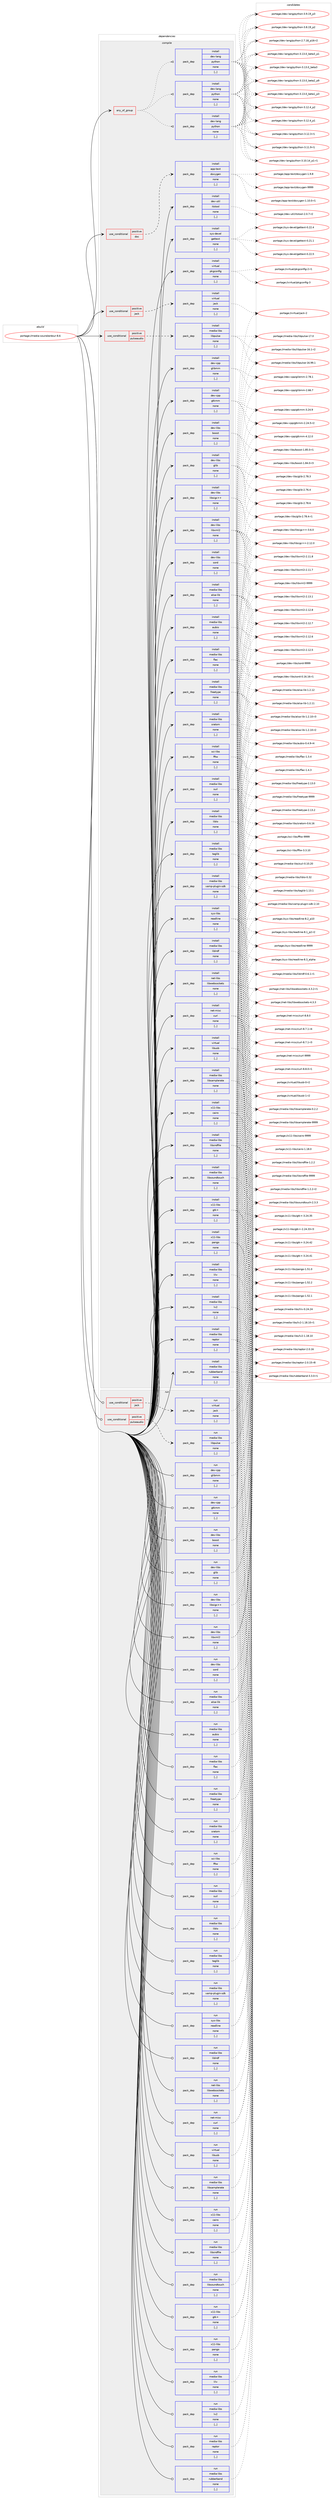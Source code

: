 digraph prolog {

# *************
# Graph options
# *************

newrank=true;
concentrate=true;
compound=true;
graph [rankdir=LR,fontname=Helvetica,fontsize=10,ranksep=1.5];#, ranksep=2.5, nodesep=0.2];
edge  [arrowhead=vee];
node  [fontname=Helvetica,fontsize=10];

# **********
# The ebuild
# **********

subgraph cluster_leftcol {
color=gray;
label=<<i>ebuild</i>>;
id [label="portage://media-sound/ardour-8.6", color=red, width=4, href="../media-sound/ardour-8.6.svg"];
}

# ****************
# The dependencies
# ****************

subgraph cluster_midcol {
color=gray;
label=<<i>dependencies</i>>;
subgraph cluster_compile {
fillcolor="#eeeeee";
style=filled;
label=<<i>compile</i>>;
subgraph any2270 {
dependency310487 [label=<<TABLE BORDER="0" CELLBORDER="1" CELLSPACING="0" CELLPADDING="4"><TR><TD CELLPADDING="10">any_of_group</TD></TR></TABLE>>, shape=none, color=red];subgraph pack229547 {
dependency310488 [label=<<TABLE BORDER="0" CELLBORDER="1" CELLSPACING="0" CELLPADDING="4" WIDTH="220"><TR><TD ROWSPAN="6" CELLPADDING="30">pack_dep</TD></TR><TR><TD WIDTH="110">install</TD></TR><TR><TD>dev-lang</TD></TR><TR><TD>python</TD></TR><TR><TD>none</TD></TR><TR><TD>[,,]</TD></TR></TABLE>>, shape=none, color=blue];
}
dependency310487:e -> dependency310488:w [weight=20,style="dotted",arrowhead="oinv"];
subgraph pack229548 {
dependency310489 [label=<<TABLE BORDER="0" CELLBORDER="1" CELLSPACING="0" CELLPADDING="4" WIDTH="220"><TR><TD ROWSPAN="6" CELLPADDING="30">pack_dep</TD></TR><TR><TD WIDTH="110">install</TD></TR><TR><TD>dev-lang</TD></TR><TR><TD>python</TD></TR><TR><TD>none</TD></TR><TR><TD>[,,]</TD></TR></TABLE>>, shape=none, color=blue];
}
dependency310487:e -> dependency310489:w [weight=20,style="dotted",arrowhead="oinv"];
subgraph pack229549 {
dependency310490 [label=<<TABLE BORDER="0" CELLBORDER="1" CELLSPACING="0" CELLPADDING="4" WIDTH="220"><TR><TD ROWSPAN="6" CELLPADDING="30">pack_dep</TD></TR><TR><TD WIDTH="110">install</TD></TR><TR><TD>dev-lang</TD></TR><TR><TD>python</TD></TR><TR><TD>none</TD></TR><TR><TD>[,,]</TD></TR></TABLE>>, shape=none, color=blue];
}
dependency310487:e -> dependency310490:w [weight=20,style="dotted",arrowhead="oinv"];
}
id:e -> dependency310487:w [weight=20,style="solid",arrowhead="vee"];
subgraph cond78498 {
dependency310491 [label=<<TABLE BORDER="0" CELLBORDER="1" CELLSPACING="0" CELLPADDING="4"><TR><TD ROWSPAN="3" CELLPADDING="10">use_conditional</TD></TR><TR><TD>positive</TD></TR><TR><TD>doc</TD></TR></TABLE>>, shape=none, color=red];
subgraph pack229550 {
dependency310492 [label=<<TABLE BORDER="0" CELLBORDER="1" CELLSPACING="0" CELLPADDING="4" WIDTH="220"><TR><TD ROWSPAN="6" CELLPADDING="30">pack_dep</TD></TR><TR><TD WIDTH="110">install</TD></TR><TR><TD>app-text</TD></TR><TR><TD>doxygen</TD></TR><TR><TD>none</TD></TR><TR><TD>[,,]</TD></TR></TABLE>>, shape=none, color=blue];
}
dependency310491:e -> dependency310492:w [weight=20,style="dashed",arrowhead="vee"];
}
id:e -> dependency310491:w [weight=20,style="solid",arrowhead="vee"];
subgraph cond78499 {
dependency310493 [label=<<TABLE BORDER="0" CELLBORDER="1" CELLSPACING="0" CELLPADDING="4"><TR><TD ROWSPAN="3" CELLPADDING="10">use_conditional</TD></TR><TR><TD>positive</TD></TR><TR><TD>jack</TD></TR></TABLE>>, shape=none, color=red];
subgraph pack229551 {
dependency310494 [label=<<TABLE BORDER="0" CELLBORDER="1" CELLSPACING="0" CELLPADDING="4" WIDTH="220"><TR><TD ROWSPAN="6" CELLPADDING="30">pack_dep</TD></TR><TR><TD WIDTH="110">install</TD></TR><TR><TD>virtual</TD></TR><TR><TD>jack</TD></TR><TR><TD>none</TD></TR><TR><TD>[,,]</TD></TR></TABLE>>, shape=none, color=blue];
}
dependency310493:e -> dependency310494:w [weight=20,style="dashed",arrowhead="vee"];
}
id:e -> dependency310493:w [weight=20,style="solid",arrowhead="vee"];
subgraph cond78500 {
dependency310495 [label=<<TABLE BORDER="0" CELLBORDER="1" CELLSPACING="0" CELLPADDING="4"><TR><TD ROWSPAN="3" CELLPADDING="10">use_conditional</TD></TR><TR><TD>positive</TD></TR><TR><TD>pulseaudio</TD></TR></TABLE>>, shape=none, color=red];
subgraph pack229552 {
dependency310496 [label=<<TABLE BORDER="0" CELLBORDER="1" CELLSPACING="0" CELLPADDING="4" WIDTH="220"><TR><TD ROWSPAN="6" CELLPADDING="30">pack_dep</TD></TR><TR><TD WIDTH="110">install</TD></TR><TR><TD>media-libs</TD></TR><TR><TD>libpulse</TD></TR><TR><TD>none</TD></TR><TR><TD>[,,]</TD></TR></TABLE>>, shape=none, color=blue];
}
dependency310495:e -> dependency310496:w [weight=20,style="dashed",arrowhead="vee"];
}
id:e -> dependency310495:w [weight=20,style="solid",arrowhead="vee"];
subgraph pack229553 {
dependency310497 [label=<<TABLE BORDER="0" CELLBORDER="1" CELLSPACING="0" CELLPADDING="4" WIDTH="220"><TR><TD ROWSPAN="6" CELLPADDING="30">pack_dep</TD></TR><TR><TD WIDTH="110">install</TD></TR><TR><TD>dev-cpp</TD></TR><TR><TD>glibmm</TD></TR><TR><TD>none</TD></TR><TR><TD>[,,]</TD></TR></TABLE>>, shape=none, color=blue];
}
id:e -> dependency310497:w [weight=20,style="solid",arrowhead="vee"];
subgraph pack229554 {
dependency310498 [label=<<TABLE BORDER="0" CELLBORDER="1" CELLSPACING="0" CELLPADDING="4" WIDTH="220"><TR><TD ROWSPAN="6" CELLPADDING="30">pack_dep</TD></TR><TR><TD WIDTH="110">install</TD></TR><TR><TD>dev-cpp</TD></TR><TR><TD>gtkmm</TD></TR><TR><TD>none</TD></TR><TR><TD>[,,]</TD></TR></TABLE>>, shape=none, color=blue];
}
id:e -> dependency310498:w [weight=20,style="solid",arrowhead="vee"];
subgraph pack229555 {
dependency310499 [label=<<TABLE BORDER="0" CELLBORDER="1" CELLSPACING="0" CELLPADDING="4" WIDTH="220"><TR><TD ROWSPAN="6" CELLPADDING="30">pack_dep</TD></TR><TR><TD WIDTH="110">install</TD></TR><TR><TD>dev-libs</TD></TR><TR><TD>boost</TD></TR><TR><TD>none</TD></TR><TR><TD>[,,]</TD></TR></TABLE>>, shape=none, color=blue];
}
id:e -> dependency310499:w [weight=20,style="solid",arrowhead="vee"];
subgraph pack229556 {
dependency310500 [label=<<TABLE BORDER="0" CELLBORDER="1" CELLSPACING="0" CELLPADDING="4" WIDTH="220"><TR><TD ROWSPAN="6" CELLPADDING="30">pack_dep</TD></TR><TR><TD WIDTH="110">install</TD></TR><TR><TD>dev-libs</TD></TR><TR><TD>glib</TD></TR><TR><TD>none</TD></TR><TR><TD>[,,]</TD></TR></TABLE>>, shape=none, color=blue];
}
id:e -> dependency310500:w [weight=20,style="solid",arrowhead="vee"];
subgraph pack229557 {
dependency310501 [label=<<TABLE BORDER="0" CELLBORDER="1" CELLSPACING="0" CELLPADDING="4" WIDTH="220"><TR><TD ROWSPAN="6" CELLPADDING="30">pack_dep</TD></TR><TR><TD WIDTH="110">install</TD></TR><TR><TD>dev-libs</TD></TR><TR><TD>libsigc++</TD></TR><TR><TD>none</TD></TR><TR><TD>[,,]</TD></TR></TABLE>>, shape=none, color=blue];
}
id:e -> dependency310501:w [weight=20,style="solid",arrowhead="vee"];
subgraph pack229558 {
dependency310502 [label=<<TABLE BORDER="0" CELLBORDER="1" CELLSPACING="0" CELLPADDING="4" WIDTH="220"><TR><TD ROWSPAN="6" CELLPADDING="30">pack_dep</TD></TR><TR><TD WIDTH="110">install</TD></TR><TR><TD>dev-libs</TD></TR><TR><TD>libxml2</TD></TR><TR><TD>none</TD></TR><TR><TD>[,,]</TD></TR></TABLE>>, shape=none, color=blue];
}
id:e -> dependency310502:w [weight=20,style="solid",arrowhead="vee"];
subgraph pack229559 {
dependency310503 [label=<<TABLE BORDER="0" CELLBORDER="1" CELLSPACING="0" CELLPADDING="4" WIDTH="220"><TR><TD ROWSPAN="6" CELLPADDING="30">pack_dep</TD></TR><TR><TD WIDTH="110">install</TD></TR><TR><TD>dev-libs</TD></TR><TR><TD>sord</TD></TR><TR><TD>none</TD></TR><TR><TD>[,,]</TD></TR></TABLE>>, shape=none, color=blue];
}
id:e -> dependency310503:w [weight=20,style="solid",arrowhead="vee"];
subgraph pack229560 {
dependency310504 [label=<<TABLE BORDER="0" CELLBORDER="1" CELLSPACING="0" CELLPADDING="4" WIDTH="220"><TR><TD ROWSPAN="6" CELLPADDING="30">pack_dep</TD></TR><TR><TD WIDTH="110">install</TD></TR><TR><TD>dev-util</TD></TR><TR><TD>itstool</TD></TR><TR><TD>none</TD></TR><TR><TD>[,,]</TD></TR></TABLE>>, shape=none, color=blue];
}
id:e -> dependency310504:w [weight=20,style="solid",arrowhead="vee"];
subgraph pack229561 {
dependency310505 [label=<<TABLE BORDER="0" CELLBORDER="1" CELLSPACING="0" CELLPADDING="4" WIDTH="220"><TR><TD ROWSPAN="6" CELLPADDING="30">pack_dep</TD></TR><TR><TD WIDTH="110">install</TD></TR><TR><TD>media-libs</TD></TR><TR><TD>alsa-lib</TD></TR><TR><TD>none</TD></TR><TR><TD>[,,]</TD></TR></TABLE>>, shape=none, color=blue];
}
id:e -> dependency310505:w [weight=20,style="solid",arrowhead="vee"];
subgraph pack229562 {
dependency310506 [label=<<TABLE BORDER="0" CELLBORDER="1" CELLSPACING="0" CELLPADDING="4" WIDTH="220"><TR><TD ROWSPAN="6" CELLPADDING="30">pack_dep</TD></TR><TR><TD WIDTH="110">install</TD></TR><TR><TD>media-libs</TD></TR><TR><TD>aubio</TD></TR><TR><TD>none</TD></TR><TR><TD>[,,]</TD></TR></TABLE>>, shape=none, color=blue];
}
id:e -> dependency310506:w [weight=20,style="solid",arrowhead="vee"];
subgraph pack229563 {
dependency310507 [label=<<TABLE BORDER="0" CELLBORDER="1" CELLSPACING="0" CELLPADDING="4" WIDTH="220"><TR><TD ROWSPAN="6" CELLPADDING="30">pack_dep</TD></TR><TR><TD WIDTH="110">install</TD></TR><TR><TD>media-libs</TD></TR><TR><TD>flac</TD></TR><TR><TD>none</TD></TR><TR><TD>[,,]</TD></TR></TABLE>>, shape=none, color=blue];
}
id:e -> dependency310507:w [weight=20,style="solid",arrowhead="vee"];
subgraph pack229564 {
dependency310508 [label=<<TABLE BORDER="0" CELLBORDER="1" CELLSPACING="0" CELLPADDING="4" WIDTH="220"><TR><TD ROWSPAN="6" CELLPADDING="30">pack_dep</TD></TR><TR><TD WIDTH="110">install</TD></TR><TR><TD>media-libs</TD></TR><TR><TD>freetype</TD></TR><TR><TD>none</TD></TR><TR><TD>[,,]</TD></TR></TABLE>>, shape=none, color=blue];
}
id:e -> dependency310508:w [weight=20,style="solid",arrowhead="vee"];
subgraph pack229565 {
dependency310509 [label=<<TABLE BORDER="0" CELLBORDER="1" CELLSPACING="0" CELLPADDING="4" WIDTH="220"><TR><TD ROWSPAN="6" CELLPADDING="30">pack_dep</TD></TR><TR><TD WIDTH="110">install</TD></TR><TR><TD>media-libs</TD></TR><TR><TD>liblo</TD></TR><TR><TD>none</TD></TR><TR><TD>[,,]</TD></TR></TABLE>>, shape=none, color=blue];
}
id:e -> dependency310509:w [weight=20,style="solid",arrowhead="vee"];
subgraph pack229566 {
dependency310510 [label=<<TABLE BORDER="0" CELLBORDER="1" CELLSPACING="0" CELLPADDING="4" WIDTH="220"><TR><TD ROWSPAN="6" CELLPADDING="30">pack_dep</TD></TR><TR><TD WIDTH="110">install</TD></TR><TR><TD>media-libs</TD></TR><TR><TD>liblrdf</TD></TR><TR><TD>none</TD></TR><TR><TD>[,,]</TD></TR></TABLE>>, shape=none, color=blue];
}
id:e -> dependency310510:w [weight=20,style="solid",arrowhead="vee"];
subgraph pack229567 {
dependency310511 [label=<<TABLE BORDER="0" CELLBORDER="1" CELLSPACING="0" CELLPADDING="4" WIDTH="220"><TR><TD ROWSPAN="6" CELLPADDING="30">pack_dep</TD></TR><TR><TD WIDTH="110">install</TD></TR><TR><TD>media-libs</TD></TR><TR><TD>libsamplerate</TD></TR><TR><TD>none</TD></TR><TR><TD>[,,]</TD></TR></TABLE>>, shape=none, color=blue];
}
id:e -> dependency310511:w [weight=20,style="solid",arrowhead="vee"];
subgraph pack229568 {
dependency310512 [label=<<TABLE BORDER="0" CELLBORDER="1" CELLSPACING="0" CELLPADDING="4" WIDTH="220"><TR><TD ROWSPAN="6" CELLPADDING="30">pack_dep</TD></TR><TR><TD WIDTH="110">install</TD></TR><TR><TD>media-libs</TD></TR><TR><TD>libsndfile</TD></TR><TR><TD>none</TD></TR><TR><TD>[,,]</TD></TR></TABLE>>, shape=none, color=blue];
}
id:e -> dependency310512:w [weight=20,style="solid",arrowhead="vee"];
subgraph pack229569 {
dependency310513 [label=<<TABLE BORDER="0" CELLBORDER="1" CELLSPACING="0" CELLPADDING="4" WIDTH="220"><TR><TD ROWSPAN="6" CELLPADDING="30">pack_dep</TD></TR><TR><TD WIDTH="110">install</TD></TR><TR><TD>media-libs</TD></TR><TR><TD>libsoundtouch</TD></TR><TR><TD>none</TD></TR><TR><TD>[,,]</TD></TR></TABLE>>, shape=none, color=blue];
}
id:e -> dependency310513:w [weight=20,style="solid",arrowhead="vee"];
subgraph pack229570 {
dependency310514 [label=<<TABLE BORDER="0" CELLBORDER="1" CELLSPACING="0" CELLPADDING="4" WIDTH="220"><TR><TD ROWSPAN="6" CELLPADDING="30">pack_dep</TD></TR><TR><TD WIDTH="110">install</TD></TR><TR><TD>media-libs</TD></TR><TR><TD>lilv</TD></TR><TR><TD>none</TD></TR><TR><TD>[,,]</TD></TR></TABLE>>, shape=none, color=blue];
}
id:e -> dependency310514:w [weight=20,style="solid",arrowhead="vee"];
subgraph pack229571 {
dependency310515 [label=<<TABLE BORDER="0" CELLBORDER="1" CELLSPACING="0" CELLPADDING="4" WIDTH="220"><TR><TD ROWSPAN="6" CELLPADDING="30">pack_dep</TD></TR><TR><TD WIDTH="110">install</TD></TR><TR><TD>media-libs</TD></TR><TR><TD>lv2</TD></TR><TR><TD>none</TD></TR><TR><TD>[,,]</TD></TR></TABLE>>, shape=none, color=blue];
}
id:e -> dependency310515:w [weight=20,style="solid",arrowhead="vee"];
subgraph pack229572 {
dependency310516 [label=<<TABLE BORDER="0" CELLBORDER="1" CELLSPACING="0" CELLPADDING="4" WIDTH="220"><TR><TD ROWSPAN="6" CELLPADDING="30">pack_dep</TD></TR><TR><TD WIDTH="110">install</TD></TR><TR><TD>media-libs</TD></TR><TR><TD>raptor</TD></TR><TR><TD>none</TD></TR><TR><TD>[,,]</TD></TR></TABLE>>, shape=none, color=blue];
}
id:e -> dependency310516:w [weight=20,style="solid",arrowhead="vee"];
subgraph pack229573 {
dependency310517 [label=<<TABLE BORDER="0" CELLBORDER="1" CELLSPACING="0" CELLPADDING="4" WIDTH="220"><TR><TD ROWSPAN="6" CELLPADDING="30">pack_dep</TD></TR><TR><TD WIDTH="110">install</TD></TR><TR><TD>media-libs</TD></TR><TR><TD>rubberband</TD></TR><TR><TD>none</TD></TR><TR><TD>[,,]</TD></TR></TABLE>>, shape=none, color=blue];
}
id:e -> dependency310517:w [weight=20,style="solid",arrowhead="vee"];
subgraph pack229574 {
dependency310518 [label=<<TABLE BORDER="0" CELLBORDER="1" CELLSPACING="0" CELLPADDING="4" WIDTH="220"><TR><TD ROWSPAN="6" CELLPADDING="30">pack_dep</TD></TR><TR><TD WIDTH="110">install</TD></TR><TR><TD>media-libs</TD></TR><TR><TD>sratom</TD></TR><TR><TD>none</TD></TR><TR><TD>[,,]</TD></TR></TABLE>>, shape=none, color=blue];
}
id:e -> dependency310518:w [weight=20,style="solid",arrowhead="vee"];
subgraph pack229575 {
dependency310519 [label=<<TABLE BORDER="0" CELLBORDER="1" CELLSPACING="0" CELLPADDING="4" WIDTH="220"><TR><TD ROWSPAN="6" CELLPADDING="30">pack_dep</TD></TR><TR><TD WIDTH="110">install</TD></TR><TR><TD>media-libs</TD></TR><TR><TD>suil</TD></TR><TR><TD>none</TD></TR><TR><TD>[,,]</TD></TR></TABLE>>, shape=none, color=blue];
}
id:e -> dependency310519:w [weight=20,style="solid",arrowhead="vee"];
subgraph pack229576 {
dependency310520 [label=<<TABLE BORDER="0" CELLBORDER="1" CELLSPACING="0" CELLPADDING="4" WIDTH="220"><TR><TD ROWSPAN="6" CELLPADDING="30">pack_dep</TD></TR><TR><TD WIDTH="110">install</TD></TR><TR><TD>media-libs</TD></TR><TR><TD>taglib</TD></TR><TR><TD>none</TD></TR><TR><TD>[,,]</TD></TR></TABLE>>, shape=none, color=blue];
}
id:e -> dependency310520:w [weight=20,style="solid",arrowhead="vee"];
subgraph pack229577 {
dependency310521 [label=<<TABLE BORDER="0" CELLBORDER="1" CELLSPACING="0" CELLPADDING="4" WIDTH="220"><TR><TD ROWSPAN="6" CELLPADDING="30">pack_dep</TD></TR><TR><TD WIDTH="110">install</TD></TR><TR><TD>media-libs</TD></TR><TR><TD>vamp-plugin-sdk</TD></TR><TR><TD>none</TD></TR><TR><TD>[,,]</TD></TR></TABLE>>, shape=none, color=blue];
}
id:e -> dependency310521:w [weight=20,style="solid",arrowhead="vee"];
subgraph pack229578 {
dependency310522 [label=<<TABLE BORDER="0" CELLBORDER="1" CELLSPACING="0" CELLPADDING="4" WIDTH="220"><TR><TD ROWSPAN="6" CELLPADDING="30">pack_dep</TD></TR><TR><TD WIDTH="110">install</TD></TR><TR><TD>net-libs</TD></TR><TR><TD>libwebsockets</TD></TR><TR><TD>none</TD></TR><TR><TD>[,,]</TD></TR></TABLE>>, shape=none, color=blue];
}
id:e -> dependency310522:w [weight=20,style="solid",arrowhead="vee"];
subgraph pack229579 {
dependency310523 [label=<<TABLE BORDER="0" CELLBORDER="1" CELLSPACING="0" CELLPADDING="4" WIDTH="220"><TR><TD ROWSPAN="6" CELLPADDING="30">pack_dep</TD></TR><TR><TD WIDTH="110">install</TD></TR><TR><TD>net-misc</TD></TR><TR><TD>curl</TD></TR><TR><TD>none</TD></TR><TR><TD>[,,]</TD></TR></TABLE>>, shape=none, color=blue];
}
id:e -> dependency310523:w [weight=20,style="solid",arrowhead="vee"];
subgraph pack229580 {
dependency310524 [label=<<TABLE BORDER="0" CELLBORDER="1" CELLSPACING="0" CELLPADDING="4" WIDTH="220"><TR><TD ROWSPAN="6" CELLPADDING="30">pack_dep</TD></TR><TR><TD WIDTH="110">install</TD></TR><TR><TD>sci-libs</TD></TR><TR><TD>fftw</TD></TR><TR><TD>none</TD></TR><TR><TD>[,,]</TD></TR></TABLE>>, shape=none, color=blue];
}
id:e -> dependency310524:w [weight=20,style="solid",arrowhead="vee"];
subgraph pack229581 {
dependency310525 [label=<<TABLE BORDER="0" CELLBORDER="1" CELLSPACING="0" CELLPADDING="4" WIDTH="220"><TR><TD ROWSPAN="6" CELLPADDING="30">pack_dep</TD></TR><TR><TD WIDTH="110">install</TD></TR><TR><TD>sys-devel</TD></TR><TR><TD>gettext</TD></TR><TR><TD>none</TD></TR><TR><TD>[,,]</TD></TR></TABLE>>, shape=none, color=blue];
}
id:e -> dependency310525:w [weight=20,style="solid",arrowhead="vee"];
subgraph pack229582 {
dependency310526 [label=<<TABLE BORDER="0" CELLBORDER="1" CELLSPACING="0" CELLPADDING="4" WIDTH="220"><TR><TD ROWSPAN="6" CELLPADDING="30">pack_dep</TD></TR><TR><TD WIDTH="110">install</TD></TR><TR><TD>sys-libs</TD></TR><TR><TD>readline</TD></TR><TR><TD>none</TD></TR><TR><TD>[,,]</TD></TR></TABLE>>, shape=none, color=blue];
}
id:e -> dependency310526:w [weight=20,style="solid",arrowhead="vee"];
subgraph pack229583 {
dependency310527 [label=<<TABLE BORDER="0" CELLBORDER="1" CELLSPACING="0" CELLPADDING="4" WIDTH="220"><TR><TD ROWSPAN="6" CELLPADDING="30">pack_dep</TD></TR><TR><TD WIDTH="110">install</TD></TR><TR><TD>virtual</TD></TR><TR><TD>libusb</TD></TR><TR><TD>none</TD></TR><TR><TD>[,,]</TD></TR></TABLE>>, shape=none, color=blue];
}
id:e -> dependency310527:w [weight=20,style="solid",arrowhead="vee"];
subgraph pack229584 {
dependency310528 [label=<<TABLE BORDER="0" CELLBORDER="1" CELLSPACING="0" CELLPADDING="4" WIDTH="220"><TR><TD ROWSPAN="6" CELLPADDING="30">pack_dep</TD></TR><TR><TD WIDTH="110">install</TD></TR><TR><TD>virtual</TD></TR><TR><TD>pkgconfig</TD></TR><TR><TD>none</TD></TR><TR><TD>[,,]</TD></TR></TABLE>>, shape=none, color=blue];
}
id:e -> dependency310528:w [weight=20,style="solid",arrowhead="vee"];
subgraph pack229585 {
dependency310529 [label=<<TABLE BORDER="0" CELLBORDER="1" CELLSPACING="0" CELLPADDING="4" WIDTH="220"><TR><TD ROWSPAN="6" CELLPADDING="30">pack_dep</TD></TR><TR><TD WIDTH="110">install</TD></TR><TR><TD>x11-libs</TD></TR><TR><TD>cairo</TD></TR><TR><TD>none</TD></TR><TR><TD>[,,]</TD></TR></TABLE>>, shape=none, color=blue];
}
id:e -> dependency310529:w [weight=20,style="solid",arrowhead="vee"];
subgraph pack229586 {
dependency310530 [label=<<TABLE BORDER="0" CELLBORDER="1" CELLSPACING="0" CELLPADDING="4" WIDTH="220"><TR><TD ROWSPAN="6" CELLPADDING="30">pack_dep</TD></TR><TR><TD WIDTH="110">install</TD></TR><TR><TD>x11-libs</TD></TR><TR><TD>gtk+</TD></TR><TR><TD>none</TD></TR><TR><TD>[,,]</TD></TR></TABLE>>, shape=none, color=blue];
}
id:e -> dependency310530:w [weight=20,style="solid",arrowhead="vee"];
subgraph pack229587 {
dependency310531 [label=<<TABLE BORDER="0" CELLBORDER="1" CELLSPACING="0" CELLPADDING="4" WIDTH="220"><TR><TD ROWSPAN="6" CELLPADDING="30">pack_dep</TD></TR><TR><TD WIDTH="110">install</TD></TR><TR><TD>x11-libs</TD></TR><TR><TD>pango</TD></TR><TR><TD>none</TD></TR><TR><TD>[,,]</TD></TR></TABLE>>, shape=none, color=blue];
}
id:e -> dependency310531:w [weight=20,style="solid",arrowhead="vee"];
}
subgraph cluster_compileandrun {
fillcolor="#eeeeee";
style=filled;
label=<<i>compile and run</i>>;
}
subgraph cluster_run {
fillcolor="#eeeeee";
style=filled;
label=<<i>run</i>>;
subgraph cond78501 {
dependency310532 [label=<<TABLE BORDER="0" CELLBORDER="1" CELLSPACING="0" CELLPADDING="4"><TR><TD ROWSPAN="3" CELLPADDING="10">use_conditional</TD></TR><TR><TD>positive</TD></TR><TR><TD>jack</TD></TR></TABLE>>, shape=none, color=red];
subgraph pack229588 {
dependency310533 [label=<<TABLE BORDER="0" CELLBORDER="1" CELLSPACING="0" CELLPADDING="4" WIDTH="220"><TR><TD ROWSPAN="6" CELLPADDING="30">pack_dep</TD></TR><TR><TD WIDTH="110">run</TD></TR><TR><TD>virtual</TD></TR><TR><TD>jack</TD></TR><TR><TD>none</TD></TR><TR><TD>[,,]</TD></TR></TABLE>>, shape=none, color=blue];
}
dependency310532:e -> dependency310533:w [weight=20,style="dashed",arrowhead="vee"];
}
id:e -> dependency310532:w [weight=20,style="solid",arrowhead="odot"];
subgraph cond78502 {
dependency310534 [label=<<TABLE BORDER="0" CELLBORDER="1" CELLSPACING="0" CELLPADDING="4"><TR><TD ROWSPAN="3" CELLPADDING="10">use_conditional</TD></TR><TR><TD>positive</TD></TR><TR><TD>pulseaudio</TD></TR></TABLE>>, shape=none, color=red];
subgraph pack229589 {
dependency310535 [label=<<TABLE BORDER="0" CELLBORDER="1" CELLSPACING="0" CELLPADDING="4" WIDTH="220"><TR><TD ROWSPAN="6" CELLPADDING="30">pack_dep</TD></TR><TR><TD WIDTH="110">run</TD></TR><TR><TD>media-libs</TD></TR><TR><TD>libpulse</TD></TR><TR><TD>none</TD></TR><TR><TD>[,,]</TD></TR></TABLE>>, shape=none, color=blue];
}
dependency310534:e -> dependency310535:w [weight=20,style="dashed",arrowhead="vee"];
}
id:e -> dependency310534:w [weight=20,style="solid",arrowhead="odot"];
subgraph pack229590 {
dependency310536 [label=<<TABLE BORDER="0" CELLBORDER="1" CELLSPACING="0" CELLPADDING="4" WIDTH="220"><TR><TD ROWSPAN="6" CELLPADDING="30">pack_dep</TD></TR><TR><TD WIDTH="110">run</TD></TR><TR><TD>dev-cpp</TD></TR><TR><TD>glibmm</TD></TR><TR><TD>none</TD></TR><TR><TD>[,,]</TD></TR></TABLE>>, shape=none, color=blue];
}
id:e -> dependency310536:w [weight=20,style="solid",arrowhead="odot"];
subgraph pack229591 {
dependency310537 [label=<<TABLE BORDER="0" CELLBORDER="1" CELLSPACING="0" CELLPADDING="4" WIDTH="220"><TR><TD ROWSPAN="6" CELLPADDING="30">pack_dep</TD></TR><TR><TD WIDTH="110">run</TD></TR><TR><TD>dev-cpp</TD></TR><TR><TD>gtkmm</TD></TR><TR><TD>none</TD></TR><TR><TD>[,,]</TD></TR></TABLE>>, shape=none, color=blue];
}
id:e -> dependency310537:w [weight=20,style="solid",arrowhead="odot"];
subgraph pack229592 {
dependency310538 [label=<<TABLE BORDER="0" CELLBORDER="1" CELLSPACING="0" CELLPADDING="4" WIDTH="220"><TR><TD ROWSPAN="6" CELLPADDING="30">pack_dep</TD></TR><TR><TD WIDTH="110">run</TD></TR><TR><TD>dev-libs</TD></TR><TR><TD>boost</TD></TR><TR><TD>none</TD></TR><TR><TD>[,,]</TD></TR></TABLE>>, shape=none, color=blue];
}
id:e -> dependency310538:w [weight=20,style="solid",arrowhead="odot"];
subgraph pack229593 {
dependency310539 [label=<<TABLE BORDER="0" CELLBORDER="1" CELLSPACING="0" CELLPADDING="4" WIDTH="220"><TR><TD ROWSPAN="6" CELLPADDING="30">pack_dep</TD></TR><TR><TD WIDTH="110">run</TD></TR><TR><TD>dev-libs</TD></TR><TR><TD>glib</TD></TR><TR><TD>none</TD></TR><TR><TD>[,,]</TD></TR></TABLE>>, shape=none, color=blue];
}
id:e -> dependency310539:w [weight=20,style="solid",arrowhead="odot"];
subgraph pack229594 {
dependency310540 [label=<<TABLE BORDER="0" CELLBORDER="1" CELLSPACING="0" CELLPADDING="4" WIDTH="220"><TR><TD ROWSPAN="6" CELLPADDING="30">pack_dep</TD></TR><TR><TD WIDTH="110">run</TD></TR><TR><TD>dev-libs</TD></TR><TR><TD>libsigc++</TD></TR><TR><TD>none</TD></TR><TR><TD>[,,]</TD></TR></TABLE>>, shape=none, color=blue];
}
id:e -> dependency310540:w [weight=20,style="solid",arrowhead="odot"];
subgraph pack229595 {
dependency310541 [label=<<TABLE BORDER="0" CELLBORDER="1" CELLSPACING="0" CELLPADDING="4" WIDTH="220"><TR><TD ROWSPAN="6" CELLPADDING="30">pack_dep</TD></TR><TR><TD WIDTH="110">run</TD></TR><TR><TD>dev-libs</TD></TR><TR><TD>libxml2</TD></TR><TR><TD>none</TD></TR><TR><TD>[,,]</TD></TR></TABLE>>, shape=none, color=blue];
}
id:e -> dependency310541:w [weight=20,style="solid",arrowhead="odot"];
subgraph pack229596 {
dependency310542 [label=<<TABLE BORDER="0" CELLBORDER="1" CELLSPACING="0" CELLPADDING="4" WIDTH="220"><TR><TD ROWSPAN="6" CELLPADDING="30">pack_dep</TD></TR><TR><TD WIDTH="110">run</TD></TR><TR><TD>dev-libs</TD></TR><TR><TD>sord</TD></TR><TR><TD>none</TD></TR><TR><TD>[,,]</TD></TR></TABLE>>, shape=none, color=blue];
}
id:e -> dependency310542:w [weight=20,style="solid",arrowhead="odot"];
subgraph pack229597 {
dependency310543 [label=<<TABLE BORDER="0" CELLBORDER="1" CELLSPACING="0" CELLPADDING="4" WIDTH="220"><TR><TD ROWSPAN="6" CELLPADDING="30">pack_dep</TD></TR><TR><TD WIDTH="110">run</TD></TR><TR><TD>media-libs</TD></TR><TR><TD>alsa-lib</TD></TR><TR><TD>none</TD></TR><TR><TD>[,,]</TD></TR></TABLE>>, shape=none, color=blue];
}
id:e -> dependency310543:w [weight=20,style="solid",arrowhead="odot"];
subgraph pack229598 {
dependency310544 [label=<<TABLE BORDER="0" CELLBORDER="1" CELLSPACING="0" CELLPADDING="4" WIDTH="220"><TR><TD ROWSPAN="6" CELLPADDING="30">pack_dep</TD></TR><TR><TD WIDTH="110">run</TD></TR><TR><TD>media-libs</TD></TR><TR><TD>aubio</TD></TR><TR><TD>none</TD></TR><TR><TD>[,,]</TD></TR></TABLE>>, shape=none, color=blue];
}
id:e -> dependency310544:w [weight=20,style="solid",arrowhead="odot"];
subgraph pack229599 {
dependency310545 [label=<<TABLE BORDER="0" CELLBORDER="1" CELLSPACING="0" CELLPADDING="4" WIDTH="220"><TR><TD ROWSPAN="6" CELLPADDING="30">pack_dep</TD></TR><TR><TD WIDTH="110">run</TD></TR><TR><TD>media-libs</TD></TR><TR><TD>flac</TD></TR><TR><TD>none</TD></TR><TR><TD>[,,]</TD></TR></TABLE>>, shape=none, color=blue];
}
id:e -> dependency310545:w [weight=20,style="solid",arrowhead="odot"];
subgraph pack229600 {
dependency310546 [label=<<TABLE BORDER="0" CELLBORDER="1" CELLSPACING="0" CELLPADDING="4" WIDTH="220"><TR><TD ROWSPAN="6" CELLPADDING="30">pack_dep</TD></TR><TR><TD WIDTH="110">run</TD></TR><TR><TD>media-libs</TD></TR><TR><TD>freetype</TD></TR><TR><TD>none</TD></TR><TR><TD>[,,]</TD></TR></TABLE>>, shape=none, color=blue];
}
id:e -> dependency310546:w [weight=20,style="solid",arrowhead="odot"];
subgraph pack229601 {
dependency310547 [label=<<TABLE BORDER="0" CELLBORDER="1" CELLSPACING="0" CELLPADDING="4" WIDTH="220"><TR><TD ROWSPAN="6" CELLPADDING="30">pack_dep</TD></TR><TR><TD WIDTH="110">run</TD></TR><TR><TD>media-libs</TD></TR><TR><TD>liblo</TD></TR><TR><TD>none</TD></TR><TR><TD>[,,]</TD></TR></TABLE>>, shape=none, color=blue];
}
id:e -> dependency310547:w [weight=20,style="solid",arrowhead="odot"];
subgraph pack229602 {
dependency310548 [label=<<TABLE BORDER="0" CELLBORDER="1" CELLSPACING="0" CELLPADDING="4" WIDTH="220"><TR><TD ROWSPAN="6" CELLPADDING="30">pack_dep</TD></TR><TR><TD WIDTH="110">run</TD></TR><TR><TD>media-libs</TD></TR><TR><TD>liblrdf</TD></TR><TR><TD>none</TD></TR><TR><TD>[,,]</TD></TR></TABLE>>, shape=none, color=blue];
}
id:e -> dependency310548:w [weight=20,style="solid",arrowhead="odot"];
subgraph pack229603 {
dependency310549 [label=<<TABLE BORDER="0" CELLBORDER="1" CELLSPACING="0" CELLPADDING="4" WIDTH="220"><TR><TD ROWSPAN="6" CELLPADDING="30">pack_dep</TD></TR><TR><TD WIDTH="110">run</TD></TR><TR><TD>media-libs</TD></TR><TR><TD>libsamplerate</TD></TR><TR><TD>none</TD></TR><TR><TD>[,,]</TD></TR></TABLE>>, shape=none, color=blue];
}
id:e -> dependency310549:w [weight=20,style="solid",arrowhead="odot"];
subgraph pack229604 {
dependency310550 [label=<<TABLE BORDER="0" CELLBORDER="1" CELLSPACING="0" CELLPADDING="4" WIDTH="220"><TR><TD ROWSPAN="6" CELLPADDING="30">pack_dep</TD></TR><TR><TD WIDTH="110">run</TD></TR><TR><TD>media-libs</TD></TR><TR><TD>libsndfile</TD></TR><TR><TD>none</TD></TR><TR><TD>[,,]</TD></TR></TABLE>>, shape=none, color=blue];
}
id:e -> dependency310550:w [weight=20,style="solid",arrowhead="odot"];
subgraph pack229605 {
dependency310551 [label=<<TABLE BORDER="0" CELLBORDER="1" CELLSPACING="0" CELLPADDING="4" WIDTH="220"><TR><TD ROWSPAN="6" CELLPADDING="30">pack_dep</TD></TR><TR><TD WIDTH="110">run</TD></TR><TR><TD>media-libs</TD></TR><TR><TD>libsoundtouch</TD></TR><TR><TD>none</TD></TR><TR><TD>[,,]</TD></TR></TABLE>>, shape=none, color=blue];
}
id:e -> dependency310551:w [weight=20,style="solid",arrowhead="odot"];
subgraph pack229606 {
dependency310552 [label=<<TABLE BORDER="0" CELLBORDER="1" CELLSPACING="0" CELLPADDING="4" WIDTH="220"><TR><TD ROWSPAN="6" CELLPADDING="30">pack_dep</TD></TR><TR><TD WIDTH="110">run</TD></TR><TR><TD>media-libs</TD></TR><TR><TD>lilv</TD></TR><TR><TD>none</TD></TR><TR><TD>[,,]</TD></TR></TABLE>>, shape=none, color=blue];
}
id:e -> dependency310552:w [weight=20,style="solid",arrowhead="odot"];
subgraph pack229607 {
dependency310553 [label=<<TABLE BORDER="0" CELLBORDER="1" CELLSPACING="0" CELLPADDING="4" WIDTH="220"><TR><TD ROWSPAN="6" CELLPADDING="30">pack_dep</TD></TR><TR><TD WIDTH="110">run</TD></TR><TR><TD>media-libs</TD></TR><TR><TD>lv2</TD></TR><TR><TD>none</TD></TR><TR><TD>[,,]</TD></TR></TABLE>>, shape=none, color=blue];
}
id:e -> dependency310553:w [weight=20,style="solid",arrowhead="odot"];
subgraph pack229608 {
dependency310554 [label=<<TABLE BORDER="0" CELLBORDER="1" CELLSPACING="0" CELLPADDING="4" WIDTH="220"><TR><TD ROWSPAN="6" CELLPADDING="30">pack_dep</TD></TR><TR><TD WIDTH="110">run</TD></TR><TR><TD>media-libs</TD></TR><TR><TD>raptor</TD></TR><TR><TD>none</TD></TR><TR><TD>[,,]</TD></TR></TABLE>>, shape=none, color=blue];
}
id:e -> dependency310554:w [weight=20,style="solid",arrowhead="odot"];
subgraph pack229609 {
dependency310555 [label=<<TABLE BORDER="0" CELLBORDER="1" CELLSPACING="0" CELLPADDING="4" WIDTH="220"><TR><TD ROWSPAN="6" CELLPADDING="30">pack_dep</TD></TR><TR><TD WIDTH="110">run</TD></TR><TR><TD>media-libs</TD></TR><TR><TD>rubberband</TD></TR><TR><TD>none</TD></TR><TR><TD>[,,]</TD></TR></TABLE>>, shape=none, color=blue];
}
id:e -> dependency310555:w [weight=20,style="solid",arrowhead="odot"];
subgraph pack229610 {
dependency310556 [label=<<TABLE BORDER="0" CELLBORDER="1" CELLSPACING="0" CELLPADDING="4" WIDTH="220"><TR><TD ROWSPAN="6" CELLPADDING="30">pack_dep</TD></TR><TR><TD WIDTH="110">run</TD></TR><TR><TD>media-libs</TD></TR><TR><TD>sratom</TD></TR><TR><TD>none</TD></TR><TR><TD>[,,]</TD></TR></TABLE>>, shape=none, color=blue];
}
id:e -> dependency310556:w [weight=20,style="solid",arrowhead="odot"];
subgraph pack229611 {
dependency310557 [label=<<TABLE BORDER="0" CELLBORDER="1" CELLSPACING="0" CELLPADDING="4" WIDTH="220"><TR><TD ROWSPAN="6" CELLPADDING="30">pack_dep</TD></TR><TR><TD WIDTH="110">run</TD></TR><TR><TD>media-libs</TD></TR><TR><TD>suil</TD></TR><TR><TD>none</TD></TR><TR><TD>[,,]</TD></TR></TABLE>>, shape=none, color=blue];
}
id:e -> dependency310557:w [weight=20,style="solid",arrowhead="odot"];
subgraph pack229612 {
dependency310558 [label=<<TABLE BORDER="0" CELLBORDER="1" CELLSPACING="0" CELLPADDING="4" WIDTH="220"><TR><TD ROWSPAN="6" CELLPADDING="30">pack_dep</TD></TR><TR><TD WIDTH="110">run</TD></TR><TR><TD>media-libs</TD></TR><TR><TD>taglib</TD></TR><TR><TD>none</TD></TR><TR><TD>[,,]</TD></TR></TABLE>>, shape=none, color=blue];
}
id:e -> dependency310558:w [weight=20,style="solid",arrowhead="odot"];
subgraph pack229613 {
dependency310559 [label=<<TABLE BORDER="0" CELLBORDER="1" CELLSPACING="0" CELLPADDING="4" WIDTH="220"><TR><TD ROWSPAN="6" CELLPADDING="30">pack_dep</TD></TR><TR><TD WIDTH="110">run</TD></TR><TR><TD>media-libs</TD></TR><TR><TD>vamp-plugin-sdk</TD></TR><TR><TD>none</TD></TR><TR><TD>[,,]</TD></TR></TABLE>>, shape=none, color=blue];
}
id:e -> dependency310559:w [weight=20,style="solid",arrowhead="odot"];
subgraph pack229614 {
dependency310560 [label=<<TABLE BORDER="0" CELLBORDER="1" CELLSPACING="0" CELLPADDING="4" WIDTH="220"><TR><TD ROWSPAN="6" CELLPADDING="30">pack_dep</TD></TR><TR><TD WIDTH="110">run</TD></TR><TR><TD>net-libs</TD></TR><TR><TD>libwebsockets</TD></TR><TR><TD>none</TD></TR><TR><TD>[,,]</TD></TR></TABLE>>, shape=none, color=blue];
}
id:e -> dependency310560:w [weight=20,style="solid",arrowhead="odot"];
subgraph pack229615 {
dependency310561 [label=<<TABLE BORDER="0" CELLBORDER="1" CELLSPACING="0" CELLPADDING="4" WIDTH="220"><TR><TD ROWSPAN="6" CELLPADDING="30">pack_dep</TD></TR><TR><TD WIDTH="110">run</TD></TR><TR><TD>net-misc</TD></TR><TR><TD>curl</TD></TR><TR><TD>none</TD></TR><TR><TD>[,,]</TD></TR></TABLE>>, shape=none, color=blue];
}
id:e -> dependency310561:w [weight=20,style="solid",arrowhead="odot"];
subgraph pack229616 {
dependency310562 [label=<<TABLE BORDER="0" CELLBORDER="1" CELLSPACING="0" CELLPADDING="4" WIDTH="220"><TR><TD ROWSPAN="6" CELLPADDING="30">pack_dep</TD></TR><TR><TD WIDTH="110">run</TD></TR><TR><TD>sci-libs</TD></TR><TR><TD>fftw</TD></TR><TR><TD>none</TD></TR><TR><TD>[,,]</TD></TR></TABLE>>, shape=none, color=blue];
}
id:e -> dependency310562:w [weight=20,style="solid",arrowhead="odot"];
subgraph pack229617 {
dependency310563 [label=<<TABLE BORDER="0" CELLBORDER="1" CELLSPACING="0" CELLPADDING="4" WIDTH="220"><TR><TD ROWSPAN="6" CELLPADDING="30">pack_dep</TD></TR><TR><TD WIDTH="110">run</TD></TR><TR><TD>sys-libs</TD></TR><TR><TD>readline</TD></TR><TR><TD>none</TD></TR><TR><TD>[,,]</TD></TR></TABLE>>, shape=none, color=blue];
}
id:e -> dependency310563:w [weight=20,style="solid",arrowhead="odot"];
subgraph pack229618 {
dependency310564 [label=<<TABLE BORDER="0" CELLBORDER="1" CELLSPACING="0" CELLPADDING="4" WIDTH="220"><TR><TD ROWSPAN="6" CELLPADDING="30">pack_dep</TD></TR><TR><TD WIDTH="110">run</TD></TR><TR><TD>virtual</TD></TR><TR><TD>libusb</TD></TR><TR><TD>none</TD></TR><TR><TD>[,,]</TD></TR></TABLE>>, shape=none, color=blue];
}
id:e -> dependency310564:w [weight=20,style="solid",arrowhead="odot"];
subgraph pack229619 {
dependency310565 [label=<<TABLE BORDER="0" CELLBORDER="1" CELLSPACING="0" CELLPADDING="4" WIDTH="220"><TR><TD ROWSPAN="6" CELLPADDING="30">pack_dep</TD></TR><TR><TD WIDTH="110">run</TD></TR><TR><TD>x11-libs</TD></TR><TR><TD>cairo</TD></TR><TR><TD>none</TD></TR><TR><TD>[,,]</TD></TR></TABLE>>, shape=none, color=blue];
}
id:e -> dependency310565:w [weight=20,style="solid",arrowhead="odot"];
subgraph pack229620 {
dependency310566 [label=<<TABLE BORDER="0" CELLBORDER="1" CELLSPACING="0" CELLPADDING="4" WIDTH="220"><TR><TD ROWSPAN="6" CELLPADDING="30">pack_dep</TD></TR><TR><TD WIDTH="110">run</TD></TR><TR><TD>x11-libs</TD></TR><TR><TD>gtk+</TD></TR><TR><TD>none</TD></TR><TR><TD>[,,]</TD></TR></TABLE>>, shape=none, color=blue];
}
id:e -> dependency310566:w [weight=20,style="solid",arrowhead="odot"];
subgraph pack229621 {
dependency310567 [label=<<TABLE BORDER="0" CELLBORDER="1" CELLSPACING="0" CELLPADDING="4" WIDTH="220"><TR><TD ROWSPAN="6" CELLPADDING="30">pack_dep</TD></TR><TR><TD WIDTH="110">run</TD></TR><TR><TD>x11-libs</TD></TR><TR><TD>pango</TD></TR><TR><TD>none</TD></TR><TR><TD>[,,]</TD></TR></TABLE>>, shape=none, color=blue];
}
id:e -> dependency310567:w [weight=20,style="solid",arrowhead="odot"];
}
}

# **************
# The candidates
# **************

subgraph cluster_choices {
rank=same;
color=gray;
label=<<i>candidates</i>>;

subgraph choice229547 {
color=black;
nodesep=1;
choice10010111845108971101034711212111610411111045514649514648959810111697519511249 [label="portage://dev-lang/python-3.13.0_beta3_p1", color=red, width=4,href="../dev-lang/python-3.13.0_beta3_p1.svg"];
choice1001011184510897110103471121211161041111104551464951464895981011169751 [label="portage://dev-lang/python-3.13.0_beta3", color=red, width=4,href="../dev-lang/python-3.13.0_beta3.svg"];
choice10010111845108971101034711212111610411111045514649514648959810111697509511257 [label="portage://dev-lang/python-3.13.0_beta2_p9", color=red, width=4,href="../dev-lang/python-3.13.0_beta2_p9.svg"];
choice10010111845108971101034711212111610411111045514649514648959810111697499511251 [label="portage://dev-lang/python-3.13.0_beta1_p3", color=red, width=4,href="../dev-lang/python-3.13.0_beta1_p3.svg"];
choice100101118451089711010347112121116104111110455146495046529511250 [label="portage://dev-lang/python-3.12.4_p2", color=red, width=4,href="../dev-lang/python-3.12.4_p2.svg"];
choice100101118451089711010347112121116104111110455146495046529511249 [label="portage://dev-lang/python-3.12.4_p1", color=red, width=4,href="../dev-lang/python-3.12.4_p1.svg"];
choice100101118451089711010347112121116104111110455146495046514511449 [label="portage://dev-lang/python-3.12.3-r1", color=red, width=4,href="../dev-lang/python-3.12.3-r1.svg"];
choice100101118451089711010347112121116104111110455146494946574511449 [label="portage://dev-lang/python-3.11.9-r1", color=red, width=4,href="../dev-lang/python-3.11.9-r1.svg"];
choice100101118451089711010347112121116104111110455146494846495295112494511449 [label="portage://dev-lang/python-3.10.14_p1-r1", color=red, width=4,href="../dev-lang/python-3.10.14_p1-r1.svg"];
choice100101118451089711010347112121116104111110455146574649579511251 [label="portage://dev-lang/python-3.9.19_p3", color=red, width=4,href="../dev-lang/python-3.9.19_p3.svg"];
choice100101118451089711010347112121116104111110455146564649579511250 [label="portage://dev-lang/python-3.8.19_p2", color=red, width=4,href="../dev-lang/python-3.8.19_p2.svg"];
choice100101118451089711010347112121116104111110455046554649569511249544511450 [label="portage://dev-lang/python-2.7.18_p16-r2", color=red, width=4,href="../dev-lang/python-2.7.18_p16-r2.svg"];
dependency310488:e -> choice10010111845108971101034711212111610411111045514649514648959810111697519511249:w [style=dotted,weight="100"];
dependency310488:e -> choice1001011184510897110103471121211161041111104551464951464895981011169751:w [style=dotted,weight="100"];
dependency310488:e -> choice10010111845108971101034711212111610411111045514649514648959810111697509511257:w [style=dotted,weight="100"];
dependency310488:e -> choice10010111845108971101034711212111610411111045514649514648959810111697499511251:w [style=dotted,weight="100"];
dependency310488:e -> choice100101118451089711010347112121116104111110455146495046529511250:w [style=dotted,weight="100"];
dependency310488:e -> choice100101118451089711010347112121116104111110455146495046529511249:w [style=dotted,weight="100"];
dependency310488:e -> choice100101118451089711010347112121116104111110455146495046514511449:w [style=dotted,weight="100"];
dependency310488:e -> choice100101118451089711010347112121116104111110455146494946574511449:w [style=dotted,weight="100"];
dependency310488:e -> choice100101118451089711010347112121116104111110455146494846495295112494511449:w [style=dotted,weight="100"];
dependency310488:e -> choice100101118451089711010347112121116104111110455146574649579511251:w [style=dotted,weight="100"];
dependency310488:e -> choice100101118451089711010347112121116104111110455146564649579511250:w [style=dotted,weight="100"];
dependency310488:e -> choice100101118451089711010347112121116104111110455046554649569511249544511450:w [style=dotted,weight="100"];
}
subgraph choice229548 {
color=black;
nodesep=1;
choice10010111845108971101034711212111610411111045514649514648959810111697519511249 [label="portage://dev-lang/python-3.13.0_beta3_p1", color=red, width=4,href="../dev-lang/python-3.13.0_beta3_p1.svg"];
choice1001011184510897110103471121211161041111104551464951464895981011169751 [label="portage://dev-lang/python-3.13.0_beta3", color=red, width=4,href="../dev-lang/python-3.13.0_beta3.svg"];
choice10010111845108971101034711212111610411111045514649514648959810111697509511257 [label="portage://dev-lang/python-3.13.0_beta2_p9", color=red, width=4,href="../dev-lang/python-3.13.0_beta2_p9.svg"];
choice10010111845108971101034711212111610411111045514649514648959810111697499511251 [label="portage://dev-lang/python-3.13.0_beta1_p3", color=red, width=4,href="../dev-lang/python-3.13.0_beta1_p3.svg"];
choice100101118451089711010347112121116104111110455146495046529511250 [label="portage://dev-lang/python-3.12.4_p2", color=red, width=4,href="../dev-lang/python-3.12.4_p2.svg"];
choice100101118451089711010347112121116104111110455146495046529511249 [label="portage://dev-lang/python-3.12.4_p1", color=red, width=4,href="../dev-lang/python-3.12.4_p1.svg"];
choice100101118451089711010347112121116104111110455146495046514511449 [label="portage://dev-lang/python-3.12.3-r1", color=red, width=4,href="../dev-lang/python-3.12.3-r1.svg"];
choice100101118451089711010347112121116104111110455146494946574511449 [label="portage://dev-lang/python-3.11.9-r1", color=red, width=4,href="../dev-lang/python-3.11.9-r1.svg"];
choice100101118451089711010347112121116104111110455146494846495295112494511449 [label="portage://dev-lang/python-3.10.14_p1-r1", color=red, width=4,href="../dev-lang/python-3.10.14_p1-r1.svg"];
choice100101118451089711010347112121116104111110455146574649579511251 [label="portage://dev-lang/python-3.9.19_p3", color=red, width=4,href="../dev-lang/python-3.9.19_p3.svg"];
choice100101118451089711010347112121116104111110455146564649579511250 [label="portage://dev-lang/python-3.8.19_p2", color=red, width=4,href="../dev-lang/python-3.8.19_p2.svg"];
choice100101118451089711010347112121116104111110455046554649569511249544511450 [label="portage://dev-lang/python-2.7.18_p16-r2", color=red, width=4,href="../dev-lang/python-2.7.18_p16-r2.svg"];
dependency310489:e -> choice10010111845108971101034711212111610411111045514649514648959810111697519511249:w [style=dotted,weight="100"];
dependency310489:e -> choice1001011184510897110103471121211161041111104551464951464895981011169751:w [style=dotted,weight="100"];
dependency310489:e -> choice10010111845108971101034711212111610411111045514649514648959810111697509511257:w [style=dotted,weight="100"];
dependency310489:e -> choice10010111845108971101034711212111610411111045514649514648959810111697499511251:w [style=dotted,weight="100"];
dependency310489:e -> choice100101118451089711010347112121116104111110455146495046529511250:w [style=dotted,weight="100"];
dependency310489:e -> choice100101118451089711010347112121116104111110455146495046529511249:w [style=dotted,weight="100"];
dependency310489:e -> choice100101118451089711010347112121116104111110455146495046514511449:w [style=dotted,weight="100"];
dependency310489:e -> choice100101118451089711010347112121116104111110455146494946574511449:w [style=dotted,weight="100"];
dependency310489:e -> choice100101118451089711010347112121116104111110455146494846495295112494511449:w [style=dotted,weight="100"];
dependency310489:e -> choice100101118451089711010347112121116104111110455146574649579511251:w [style=dotted,weight="100"];
dependency310489:e -> choice100101118451089711010347112121116104111110455146564649579511250:w [style=dotted,weight="100"];
dependency310489:e -> choice100101118451089711010347112121116104111110455046554649569511249544511450:w [style=dotted,weight="100"];
}
subgraph choice229549 {
color=black;
nodesep=1;
choice10010111845108971101034711212111610411111045514649514648959810111697519511249 [label="portage://dev-lang/python-3.13.0_beta3_p1", color=red, width=4,href="../dev-lang/python-3.13.0_beta3_p1.svg"];
choice1001011184510897110103471121211161041111104551464951464895981011169751 [label="portage://dev-lang/python-3.13.0_beta3", color=red, width=4,href="../dev-lang/python-3.13.0_beta3.svg"];
choice10010111845108971101034711212111610411111045514649514648959810111697509511257 [label="portage://dev-lang/python-3.13.0_beta2_p9", color=red, width=4,href="../dev-lang/python-3.13.0_beta2_p9.svg"];
choice10010111845108971101034711212111610411111045514649514648959810111697499511251 [label="portage://dev-lang/python-3.13.0_beta1_p3", color=red, width=4,href="../dev-lang/python-3.13.0_beta1_p3.svg"];
choice100101118451089711010347112121116104111110455146495046529511250 [label="portage://dev-lang/python-3.12.4_p2", color=red, width=4,href="../dev-lang/python-3.12.4_p2.svg"];
choice100101118451089711010347112121116104111110455146495046529511249 [label="portage://dev-lang/python-3.12.4_p1", color=red, width=4,href="../dev-lang/python-3.12.4_p1.svg"];
choice100101118451089711010347112121116104111110455146495046514511449 [label="portage://dev-lang/python-3.12.3-r1", color=red, width=4,href="../dev-lang/python-3.12.3-r1.svg"];
choice100101118451089711010347112121116104111110455146494946574511449 [label="portage://dev-lang/python-3.11.9-r1", color=red, width=4,href="../dev-lang/python-3.11.9-r1.svg"];
choice100101118451089711010347112121116104111110455146494846495295112494511449 [label="portage://dev-lang/python-3.10.14_p1-r1", color=red, width=4,href="../dev-lang/python-3.10.14_p1-r1.svg"];
choice100101118451089711010347112121116104111110455146574649579511251 [label="portage://dev-lang/python-3.9.19_p3", color=red, width=4,href="../dev-lang/python-3.9.19_p3.svg"];
choice100101118451089711010347112121116104111110455146564649579511250 [label="portage://dev-lang/python-3.8.19_p2", color=red, width=4,href="../dev-lang/python-3.8.19_p2.svg"];
choice100101118451089711010347112121116104111110455046554649569511249544511450 [label="portage://dev-lang/python-2.7.18_p16-r2", color=red, width=4,href="../dev-lang/python-2.7.18_p16-r2.svg"];
dependency310490:e -> choice10010111845108971101034711212111610411111045514649514648959810111697519511249:w [style=dotted,weight="100"];
dependency310490:e -> choice1001011184510897110103471121211161041111104551464951464895981011169751:w [style=dotted,weight="100"];
dependency310490:e -> choice10010111845108971101034711212111610411111045514649514648959810111697509511257:w [style=dotted,weight="100"];
dependency310490:e -> choice10010111845108971101034711212111610411111045514649514648959810111697499511251:w [style=dotted,weight="100"];
dependency310490:e -> choice100101118451089711010347112121116104111110455146495046529511250:w [style=dotted,weight="100"];
dependency310490:e -> choice100101118451089711010347112121116104111110455146495046529511249:w [style=dotted,weight="100"];
dependency310490:e -> choice100101118451089711010347112121116104111110455146495046514511449:w [style=dotted,weight="100"];
dependency310490:e -> choice100101118451089711010347112121116104111110455146494946574511449:w [style=dotted,weight="100"];
dependency310490:e -> choice100101118451089711010347112121116104111110455146494846495295112494511449:w [style=dotted,weight="100"];
dependency310490:e -> choice100101118451089711010347112121116104111110455146574649579511251:w [style=dotted,weight="100"];
dependency310490:e -> choice100101118451089711010347112121116104111110455146564649579511250:w [style=dotted,weight="100"];
dependency310490:e -> choice100101118451089711010347112121116104111110455046554649569511249544511450:w [style=dotted,weight="100"];
}
subgraph choice229550 {
color=black;
nodesep=1;
choice9711211245116101120116471001111201211031011104557575757 [label="portage://app-text/doxygen-9999", color=red, width=4,href="../app-text/doxygen-9999.svg"];
choice971121124511610112011647100111120121103101110454946494846484511449 [label="portage://app-text/doxygen-1.10.0-r1", color=red, width=4,href="../app-text/doxygen-1.10.0-r1.svg"];
choice971121124511610112011647100111120121103101110454946574656 [label="portage://app-text/doxygen-1.9.8", color=red, width=4,href="../app-text/doxygen-1.9.8.svg"];
dependency310492:e -> choice9711211245116101120116471001111201211031011104557575757:w [style=dotted,weight="100"];
dependency310492:e -> choice971121124511610112011647100111120121103101110454946494846484511449:w [style=dotted,weight="100"];
dependency310492:e -> choice971121124511610112011647100111120121103101110454946574656:w [style=dotted,weight="100"];
}
subgraph choice229551 {
color=black;
nodesep=1;
choice118105114116117971084710697991074550 [label="portage://virtual/jack-2", color=red, width=4,href="../virtual/jack-2.svg"];
dependency310494:e -> choice118105114116117971084710697991074550:w [style=dotted,weight="100"];
}
subgraph choice229552 {
color=black;
nodesep=1;
choice10910110010597451081059811547108105981121171081151014549554648 [label="portage://media-libs/libpulse-17.0", color=red, width=4,href="../media-libs/libpulse-17.0.svg"];
choice10910110010597451081059811547108105981121171081151014549544657574649 [label="portage://media-libs/libpulse-16.99.1", color=red, width=4,href="../media-libs/libpulse-16.99.1.svg"];
choice109101100105974510810598115471081059811211710811510145495446494511450 [label="portage://media-libs/libpulse-16.1-r2", color=red, width=4,href="../media-libs/libpulse-16.1-r2.svg"];
dependency310496:e -> choice10910110010597451081059811547108105981121171081151014549554648:w [style=dotted,weight="100"];
dependency310496:e -> choice10910110010597451081059811547108105981121171081151014549544657574649:w [style=dotted,weight="100"];
dependency310496:e -> choice109101100105974510810598115471081059811211710811510145495446494511450:w [style=dotted,weight="100"];
}
subgraph choice229553 {
color=black;
nodesep=1;
choice1001011184599112112471031081059810910945504655564649 [label="portage://dev-cpp/glibmm-2.78.1", color=red, width=4,href="../dev-cpp/glibmm-2.78.1.svg"];
choice1001011184599112112471031081059810910945504654544655 [label="portage://dev-cpp/glibmm-2.66.7", color=red, width=4,href="../dev-cpp/glibmm-2.66.7.svg"];
dependency310497:e -> choice1001011184599112112471031081059810910945504655564649:w [style=dotted,weight="100"];
dependency310497:e -> choice1001011184599112112471031081059810910945504654544655:w [style=dotted,weight="100"];
}
subgraph choice229554 {
color=black;
nodesep=1;
choice10010111845991121124710311610710910945524649504648 [label="portage://dev-cpp/gtkmm-4.12.0", color=red, width=4,href="../dev-cpp/gtkmm-4.12.0.svg"];
choice10010111845991121124710311610710910945514650524657 [label="portage://dev-cpp/gtkmm-3.24.9", color=red, width=4,href="../dev-cpp/gtkmm-3.24.9.svg"];
choice100101118459911211247103116107109109455046505246534511450 [label="portage://dev-cpp/gtkmm-2.24.5-r2", color=red, width=4,href="../dev-cpp/gtkmm-2.24.5-r2.svg"];
dependency310498:e -> choice10010111845991121124710311610710910945524649504648:w [style=dotted,weight="100"];
dependency310498:e -> choice10010111845991121124710311610710910945514650524657:w [style=dotted,weight="100"];
dependency310498:e -> choice100101118459911211247103116107109109455046505246534511450:w [style=dotted,weight="100"];
}
subgraph choice229555 {
color=black;
nodesep=1;
choice10010111845108105981154798111111115116454946565346484511449 [label="portage://dev-libs/boost-1.85.0-r1", color=red, width=4,href="../dev-libs/boost-1.85.0-r1.svg"];
choice10010111845108105981154798111111115116454946565246484511451 [label="portage://dev-libs/boost-1.84.0-r3", color=red, width=4,href="../dev-libs/boost-1.84.0-r3.svg"];
dependency310499:e -> choice10010111845108105981154798111111115116454946565346484511449:w [style=dotted,weight="100"];
dependency310499:e -> choice10010111845108105981154798111111115116454946565246484511451:w [style=dotted,weight="100"];
}
subgraph choice229556 {
color=black;
nodesep=1;
choice1001011184510810598115471031081059845504655564654 [label="portage://dev-libs/glib-2.78.6", color=red, width=4,href="../dev-libs/glib-2.78.6.svg"];
choice10010111845108105981154710310810598455046555646524511449 [label="portage://dev-libs/glib-2.78.4-r1", color=red, width=4,href="../dev-libs/glib-2.78.4-r1.svg"];
choice1001011184510810598115471031081059845504655564651 [label="portage://dev-libs/glib-2.78.3", color=red, width=4,href="../dev-libs/glib-2.78.3.svg"];
choice1001011184510810598115471031081059845504655544652 [label="portage://dev-libs/glib-2.76.4", color=red, width=4,href="../dev-libs/glib-2.76.4.svg"];
dependency310500:e -> choice1001011184510810598115471031081059845504655564654:w [style=dotted,weight="100"];
dependency310500:e -> choice10010111845108105981154710310810598455046555646524511449:w [style=dotted,weight="100"];
dependency310500:e -> choice1001011184510810598115471031081059845504655564651:w [style=dotted,weight="100"];
dependency310500:e -> choice1001011184510810598115471031081059845504655544652:w [style=dotted,weight="100"];
}
subgraph choice229557 {
color=black;
nodesep=1;
choice10010111845108105981154710810598115105103994343455146544648 [label="portage://dev-libs/libsigc++-3.6.0", color=red, width=4,href="../dev-libs/libsigc++-3.6.0.svg"];
choice1001011184510810598115471081059811510510399434345504649504648 [label="portage://dev-libs/libsigc++-2.12.0", color=red, width=4,href="../dev-libs/libsigc++-2.12.0.svg"];
dependency310501:e -> choice10010111845108105981154710810598115105103994343455146544648:w [style=dotted,weight="100"];
dependency310501:e -> choice1001011184510810598115471081059811510510399434345504649504648:w [style=dotted,weight="100"];
}
subgraph choice229558 {
color=black;
nodesep=1;
choice10010111845108105981154710810598120109108504557575757 [label="portage://dev-libs/libxml2-9999", color=red, width=4,href="../dev-libs/libxml2-9999.svg"];
choice100101118451081059811547108105981201091085045504649514649 [label="portage://dev-libs/libxml2-2.13.1", color=red, width=4,href="../dev-libs/libxml2-2.13.1.svg"];
choice100101118451081059811547108105981201091085045504649504656 [label="portage://dev-libs/libxml2-2.12.8", color=red, width=4,href="../dev-libs/libxml2-2.12.8.svg"];
choice100101118451081059811547108105981201091085045504649504655 [label="portage://dev-libs/libxml2-2.12.7", color=red, width=4,href="../dev-libs/libxml2-2.12.7.svg"];
choice100101118451081059811547108105981201091085045504649504654 [label="portage://dev-libs/libxml2-2.12.6", color=red, width=4,href="../dev-libs/libxml2-2.12.6.svg"];
choice100101118451081059811547108105981201091085045504649504653 [label="portage://dev-libs/libxml2-2.12.5", color=red, width=4,href="../dev-libs/libxml2-2.12.5.svg"];
choice100101118451081059811547108105981201091085045504649494656 [label="portage://dev-libs/libxml2-2.11.8", color=red, width=4,href="../dev-libs/libxml2-2.11.8.svg"];
choice100101118451081059811547108105981201091085045504649494655 [label="portage://dev-libs/libxml2-2.11.7", color=red, width=4,href="../dev-libs/libxml2-2.11.7.svg"];
dependency310502:e -> choice10010111845108105981154710810598120109108504557575757:w [style=dotted,weight="100"];
dependency310502:e -> choice100101118451081059811547108105981201091085045504649514649:w [style=dotted,weight="100"];
dependency310502:e -> choice100101118451081059811547108105981201091085045504649504656:w [style=dotted,weight="100"];
dependency310502:e -> choice100101118451081059811547108105981201091085045504649504655:w [style=dotted,weight="100"];
dependency310502:e -> choice100101118451081059811547108105981201091085045504649504654:w [style=dotted,weight="100"];
dependency310502:e -> choice100101118451081059811547108105981201091085045504649504653:w [style=dotted,weight="100"];
dependency310502:e -> choice100101118451081059811547108105981201091085045504649494656:w [style=dotted,weight="100"];
dependency310502:e -> choice100101118451081059811547108105981201091085045504649494655:w [style=dotted,weight="100"];
}
subgraph choice229559 {
color=black;
nodesep=1;
choice1001011184510810598115471151111141004557575757 [label="portage://dev-libs/sord-9999", color=red, width=4,href="../dev-libs/sord-9999.svg"];
choice10010111845108105981154711511111410045484649544649544511449 [label="portage://dev-libs/sord-0.16.16-r1", color=red, width=4,href="../dev-libs/sord-0.16.16-r1.svg"];
dependency310503:e -> choice1001011184510810598115471151111141004557575757:w [style=dotted,weight="100"];
dependency310503:e -> choice10010111845108105981154711511111410045484649544649544511449:w [style=dotted,weight="100"];
}
subgraph choice229560 {
color=black;
nodesep=1;
choice10010111845117116105108471051161151161111111084550464846554511450 [label="portage://dev-util/itstool-2.0.7-r2", color=red, width=4,href="../dev-util/itstool-2.0.7-r2.svg"];
dependency310504:e -> choice10010111845117116105108471051161151161111111084550464846554511450:w [style=dotted,weight="100"];
}
subgraph choice229561 {
color=black;
nodesep=1;
choice109101100105974510810598115479710811597451081059845494650464950 [label="portage://media-libs/alsa-lib-1.2.12", color=red, width=4,href="../media-libs/alsa-lib-1.2.12.svg"];
choice109101100105974510810598115479710811597451081059845494650464949 [label="portage://media-libs/alsa-lib-1.2.11", color=red, width=4,href="../media-libs/alsa-lib-1.2.11.svg"];
choice1091011001059745108105981154797108115974510810598454946504649484511451 [label="portage://media-libs/alsa-lib-1.2.10-r3", color=red, width=4,href="../media-libs/alsa-lib-1.2.10-r3.svg"];
choice1091011001059745108105981154797108115974510810598454946504649484511450 [label="portage://media-libs/alsa-lib-1.2.10-r2", color=red, width=4,href="../media-libs/alsa-lib-1.2.10-r2.svg"];
dependency310505:e -> choice109101100105974510810598115479710811597451081059845494650464950:w [style=dotted,weight="100"];
dependency310505:e -> choice109101100105974510810598115479710811597451081059845494650464949:w [style=dotted,weight="100"];
dependency310505:e -> choice1091011001059745108105981154797108115974510810598454946504649484511451:w [style=dotted,weight="100"];
dependency310505:e -> choice1091011001059745108105981154797108115974510810598454946504649484511450:w [style=dotted,weight="100"];
}
subgraph choice229562 {
color=black;
nodesep=1;
choice1091011001059745108105981154797117981051114548465246574511452 [label="portage://media-libs/aubio-0.4.9-r4", color=red, width=4,href="../media-libs/aubio-0.4.9-r4.svg"];
dependency310506:e -> choice1091011001059745108105981154797117981051114548465246574511452:w [style=dotted,weight="100"];
}
subgraph choice229563 {
color=black;
nodesep=1;
choice109101100105974510810598115471021089799454946524651 [label="portage://media-libs/flac-1.4.3", color=red, width=4,href="../media-libs/flac-1.4.3.svg"];
choice109101100105974510810598115471021089799454946514652 [label="portage://media-libs/flac-1.3.4", color=red, width=4,href="../media-libs/flac-1.3.4.svg"];
dependency310507:e -> choice109101100105974510810598115471021089799454946524651:w [style=dotted,weight="100"];
dependency310507:e -> choice109101100105974510810598115471021089799454946514652:w [style=dotted,weight="100"];
}
subgraph choice229564 {
color=black;
nodesep=1;
choice109101100105974510810598115471021141011011161211121014557575757 [label="portage://media-libs/freetype-9999", color=red, width=4,href="../media-libs/freetype-9999.svg"];
choice1091011001059745108105981154710211410110111612111210145504649514650 [label="portage://media-libs/freetype-2.13.2", color=red, width=4,href="../media-libs/freetype-2.13.2.svg"];
choice1091011001059745108105981154710211410110111612111210145504649514648 [label="portage://media-libs/freetype-2.13.0", color=red, width=4,href="../media-libs/freetype-2.13.0.svg"];
dependency310508:e -> choice109101100105974510810598115471021141011011161211121014557575757:w [style=dotted,weight="100"];
dependency310508:e -> choice1091011001059745108105981154710211410110111612111210145504649514650:w [style=dotted,weight="100"];
dependency310508:e -> choice1091011001059745108105981154710211410110111612111210145504649514648:w [style=dotted,weight="100"];
}
subgraph choice229565 {
color=black;
nodesep=1;
choice10910110010597451081059811547108105981081114548465150 [label="portage://media-libs/liblo-0.32", color=red, width=4,href="../media-libs/liblo-0.32.svg"];
dependency310509:e -> choice10910110010597451081059811547108105981081114548465150:w [style=dotted,weight="100"];
}
subgraph choice229566 {
color=black;
nodesep=1;
choice10910110010597451081059811547108105981081141001024548465446494511449 [label="portage://media-libs/liblrdf-0.6.1-r1", color=red, width=4,href="../media-libs/liblrdf-0.6.1-r1.svg"];
dependency310510:e -> choice10910110010597451081059811547108105981081141001024548465446494511449:w [style=dotted,weight="100"];
}
subgraph choice229567 {
color=black;
nodesep=1;
choice109101100105974510810598115471081059811597109112108101114971161014557575757 [label="portage://media-libs/libsamplerate-9999", color=red, width=4,href="../media-libs/libsamplerate-9999.svg"];
choice10910110010597451081059811547108105981159710911210810111497116101454846504650 [label="portage://media-libs/libsamplerate-0.2.2", color=red, width=4,href="../media-libs/libsamplerate-0.2.2.svg"];
dependency310511:e -> choice109101100105974510810598115471081059811597109112108101114971161014557575757:w [style=dotted,weight="100"];
dependency310511:e -> choice10910110010597451081059811547108105981159710911210810111497116101454846504650:w [style=dotted,weight="100"];
}
subgraph choice229568 {
color=black;
nodesep=1;
choice10910110010597451081059811547108105981151101001021051081014557575757 [label="portage://media-libs/libsndfile-9999", color=red, width=4,href="../media-libs/libsndfile-9999.svg"];
choice10910110010597451081059811547108105981151101001021051081014549465046504511450 [label="portage://media-libs/libsndfile-1.2.2-r2", color=red, width=4,href="../media-libs/libsndfile-1.2.2-r2.svg"];
choice1091011001059745108105981154710810598115110100102105108101454946504650 [label="portage://media-libs/libsndfile-1.2.2", color=red, width=4,href="../media-libs/libsndfile-1.2.2.svg"];
dependency310512:e -> choice10910110010597451081059811547108105981151101001021051081014557575757:w [style=dotted,weight="100"];
dependency310512:e -> choice10910110010597451081059811547108105981151101001021051081014549465046504511450:w [style=dotted,weight="100"];
dependency310512:e -> choice1091011001059745108105981154710810598115110100102105108101454946504650:w [style=dotted,weight="100"];
}
subgraph choice229569 {
color=black;
nodesep=1;
choice109101100105974510810598115471081059811511111711010011611111799104455046514651 [label="portage://media-libs/libsoundtouch-2.3.3", color=red, width=4,href="../media-libs/libsoundtouch-2.3.3.svg"];
dependency310513:e -> choice109101100105974510810598115471081059811511111711010011611111799104455046514651:w [style=dotted,weight="100"];
}
subgraph choice229570 {
color=black;
nodesep=1;
choice109101100105974510810598115471081051081184548465052465052 [label="portage://media-libs/lilv-0.24.24", color=red, width=4,href="../media-libs/lilv-0.24.24.svg"];
dependency310514:e -> choice109101100105974510810598115471081051081184548465052465052:w [style=dotted,weight="100"];
}
subgraph choice229571 {
color=black;
nodesep=1;
choice109101100105974510810598115471081185045494649564649484511449 [label="portage://media-libs/lv2-1.18.10-r1", color=red, width=4,href="../media-libs/lv2-1.18.10-r1.svg"];
choice10910110010597451081059811547108118504549464956464948 [label="portage://media-libs/lv2-1.18.10", color=red, width=4,href="../media-libs/lv2-1.18.10.svg"];
dependency310515:e -> choice109101100105974510810598115471081185045494649564649484511449:w [style=dotted,weight="100"];
dependency310515:e -> choice10910110010597451081059811547108118504549464956464948:w [style=dotted,weight="100"];
}
subgraph choice229572 {
color=black;
nodesep=1;
choice109101100105974510810598115471149711211611111445504648464954 [label="portage://media-libs/raptor-2.0.16", color=red, width=4,href="../media-libs/raptor-2.0.16.svg"];
choice1091011001059745108105981154711497112116111114455046484649534511456 [label="portage://media-libs/raptor-2.0.15-r8", color=red, width=4,href="../media-libs/raptor-2.0.15-r8.svg"];
dependency310516:e -> choice109101100105974510810598115471149711211611111445504648464954:w [style=dotted,weight="100"];
dependency310516:e -> choice1091011001059745108105981154711497112116111114455046484649534511456:w [style=dotted,weight="100"];
}
subgraph choice229573 {
color=black;
nodesep=1;
choice10910110010597451081059811547114117989810111498971101004551465146484511449 [label="portage://media-libs/rubberband-3.3.0-r1", color=red, width=4,href="../media-libs/rubberband-3.3.0-r1.svg"];
dependency310517:e -> choice10910110010597451081059811547114117989810111498971101004551465146484511449:w [style=dotted,weight="100"];
}
subgraph choice229574 {
color=black;
nodesep=1;
choice109101100105974510810598115471151149711611110945484654464954 [label="portage://media-libs/sratom-0.6.16", color=red, width=4,href="../media-libs/sratom-0.6.16.svg"];
dependency310518:e -> choice109101100105974510810598115471151149711611110945484654464954:w [style=dotted,weight="100"];
}
subgraph choice229575 {
color=black;
nodesep=1;
choice109101100105974510810598115471151171051084548464948465048 [label="portage://media-libs/suil-0.10.20", color=red, width=4,href="../media-libs/suil-0.10.20.svg"];
dependency310519:e -> choice109101100105974510810598115471151171051084548464948465048:w [style=dotted,weight="100"];
}
subgraph choice229576 {
color=black;
nodesep=1;
choice10910110010597451081059811547116971031081059845494649514649 [label="portage://media-libs/taglib-1.13.1", color=red, width=4,href="../media-libs/taglib-1.13.1.svg"];
dependency310520:e -> choice10910110010597451081059811547116971031081059845494649514649:w [style=dotted,weight="100"];
}
subgraph choice229577 {
color=black;
nodesep=1;
choice109101100105974510810598115471189710911245112108117103105110451151001074550464948 [label="portage://media-libs/vamp-plugin-sdk-2.10", color=red, width=4,href="../media-libs/vamp-plugin-sdk-2.10.svg"];
dependency310521:e -> choice109101100105974510810598115471189710911245112108117103105110451151001074550464948:w [style=dotted,weight="100"];
}
subgraph choice229578 {
color=black;
nodesep=1;
choice110101116451081059811547108105981191019811511199107101116115455246514651 [label="portage://net-libs/libwebsockets-4.3.3", color=red, width=4,href="../net-libs/libwebsockets-4.3.3.svg"];
choice1101011164510810598115471081059811910198115111991071011161154552465146504511449 [label="portage://net-libs/libwebsockets-4.3.2-r1", color=red, width=4,href="../net-libs/libwebsockets-4.3.2-r1.svg"];
dependency310522:e -> choice110101116451081059811547108105981191019811511199107101116115455246514651:w [style=dotted,weight="100"];
dependency310522:e -> choice1101011164510810598115471081059811910198115111991071011161154552465146504511449:w [style=dotted,weight="100"];
}
subgraph choice229579 {
color=black;
nodesep=1;
choice110101116451091051159947991171141084557575757 [label="portage://net-misc/curl-9999", color=red, width=4,href="../net-misc/curl-9999.svg"];
choice110101116451091051159947991171141084556465646484511449 [label="portage://net-misc/curl-8.8.0-r1", color=red, width=4,href="../net-misc/curl-8.8.0-r1.svg"];
choice11010111645109105115994799117114108455646564648 [label="portage://net-misc/curl-8.8.0", color=red, width=4,href="../net-misc/curl-8.8.0.svg"];
choice110101116451091051159947991171141084556465546494511452 [label="portage://net-misc/curl-8.7.1-r4", color=red, width=4,href="../net-misc/curl-8.7.1-r4.svg"];
choice110101116451091051159947991171141084556465546494511451 [label="portage://net-misc/curl-8.7.1-r3", color=red, width=4,href="../net-misc/curl-8.7.1-r3.svg"];
dependency310523:e -> choice110101116451091051159947991171141084557575757:w [style=dotted,weight="100"];
dependency310523:e -> choice110101116451091051159947991171141084556465646484511449:w [style=dotted,weight="100"];
dependency310523:e -> choice11010111645109105115994799117114108455646564648:w [style=dotted,weight="100"];
dependency310523:e -> choice110101116451091051159947991171141084556465546494511452:w [style=dotted,weight="100"];
dependency310523:e -> choice110101116451091051159947991171141084556465546494511451:w [style=dotted,weight="100"];
}
subgraph choice229580 {
color=black;
nodesep=1;
choice115991054510810598115471021021161194557575757 [label="portage://sci-libs/fftw-9999", color=red, width=4,href="../sci-libs/fftw-9999.svg"];
choice1159910545108105981154710210211611945514651464948 [label="portage://sci-libs/fftw-3.3.10", color=red, width=4,href="../sci-libs/fftw-3.3.10.svg"];
dependency310524:e -> choice115991054510810598115471021021161194557575757:w [style=dotted,weight="100"];
dependency310524:e -> choice1159910545108105981154710210211611945514651464948:w [style=dotted,weight="100"];
}
subgraph choice229581 {
color=black;
nodesep=1;
choice115121115451001011181011084710310111611610112011645484650504653 [label="portage://sys-devel/gettext-0.22.5", color=red, width=4,href="../sys-devel/gettext-0.22.5.svg"];
choice115121115451001011181011084710310111611610112011645484650504652 [label="portage://sys-devel/gettext-0.22.4", color=red, width=4,href="../sys-devel/gettext-0.22.4.svg"];
choice115121115451001011181011084710310111611610112011645484650494649 [label="portage://sys-devel/gettext-0.21.1", color=red, width=4,href="../sys-devel/gettext-0.21.1.svg"];
dependency310525:e -> choice115121115451001011181011084710310111611610112011645484650504653:w [style=dotted,weight="100"];
dependency310525:e -> choice115121115451001011181011084710310111611610112011645484650504652:w [style=dotted,weight="100"];
dependency310525:e -> choice115121115451001011181011084710310111611610112011645484650494649:w [style=dotted,weight="100"];
}
subgraph choice229582 {
color=black;
nodesep=1;
choice115121115451081059811547114101971001081051101014557575757 [label="portage://sys-libs/readline-9999", color=red, width=4,href="../sys-libs/readline-9999.svg"];
choice1151211154510810598115471141019710010810511010145564651959710811210497 [label="portage://sys-libs/readline-8.3_alpha", color=red, width=4,href="../sys-libs/readline-8.3_alpha.svg"];
choice1151211154510810598115471141019710010810511010145564650951124948 [label="portage://sys-libs/readline-8.2_p10", color=red, width=4,href="../sys-libs/readline-8.2_p10.svg"];
choice115121115451081059811547114101971001081051101014556464995112504511450 [label="portage://sys-libs/readline-8.1_p2-r2", color=red, width=4,href="../sys-libs/readline-8.1_p2-r2.svg"];
dependency310526:e -> choice115121115451081059811547114101971001081051101014557575757:w [style=dotted,weight="100"];
dependency310526:e -> choice1151211154510810598115471141019710010810511010145564651959710811210497:w [style=dotted,weight="100"];
dependency310526:e -> choice1151211154510810598115471141019710010810511010145564650951124948:w [style=dotted,weight="100"];
dependency310526:e -> choice115121115451081059811547114101971001081051101014556464995112504511450:w [style=dotted,weight="100"];
}
subgraph choice229583 {
color=black;
nodesep=1;
choice1181051141161179710847108105981171159845494511450 [label="portage://virtual/libusb-1-r2", color=red, width=4,href="../virtual/libusb-1-r2.svg"];
choice1181051141161179710847108105981171159845484511450 [label="portage://virtual/libusb-0-r2", color=red, width=4,href="../virtual/libusb-0-r2.svg"];
dependency310527:e -> choice1181051141161179710847108105981171159845494511450:w [style=dotted,weight="100"];
dependency310527:e -> choice1181051141161179710847108105981171159845484511450:w [style=dotted,weight="100"];
}
subgraph choice229584 {
color=black;
nodesep=1;
choice1181051141161179710847112107103991111101021051034551 [label="portage://virtual/pkgconfig-3", color=red, width=4,href="../virtual/pkgconfig-3.svg"];
choice11810511411611797108471121071039911111010210510345504511449 [label="portage://virtual/pkgconfig-2-r1", color=red, width=4,href="../virtual/pkgconfig-2-r1.svg"];
dependency310528:e -> choice1181051141161179710847112107103991111101021051034551:w [style=dotted,weight="100"];
dependency310528:e -> choice11810511411611797108471121071039911111010210510345504511449:w [style=dotted,weight="100"];
}
subgraph choice229585 {
color=black;
nodesep=1;
choice120494945108105981154799971051141114557575757 [label="portage://x11-libs/cairo-9999", color=red, width=4,href="../x11-libs/cairo-9999.svg"];
choice1204949451081059811547999710511411145494649564648 [label="portage://x11-libs/cairo-1.18.0", color=red, width=4,href="../x11-libs/cairo-1.18.0.svg"];
dependency310529:e -> choice120494945108105981154799971051141114557575757:w [style=dotted,weight="100"];
dependency310529:e -> choice1204949451081059811547999710511411145494649564648:w [style=dotted,weight="100"];
}
subgraph choice229586 {
color=black;
nodesep=1;
choice1204949451081059811547103116107434551465052465250 [label="portage://x11-libs/gtk+-3.24.42", color=red, width=4,href="../x11-libs/gtk+-3.24.42.svg"];
choice1204949451081059811547103116107434551465052465249 [label="portage://x11-libs/gtk+-3.24.41", color=red, width=4,href="../x11-libs/gtk+-3.24.41.svg"];
choice1204949451081059811547103116107434551465052465153 [label="portage://x11-libs/gtk+-3.24.35", color=red, width=4,href="../x11-libs/gtk+-3.24.35.svg"];
choice12049494510810598115471031161074345504650524651514511451 [label="portage://x11-libs/gtk+-2.24.33-r3", color=red, width=4,href="../x11-libs/gtk+-2.24.33-r3.svg"];
dependency310530:e -> choice1204949451081059811547103116107434551465052465250:w [style=dotted,weight="100"];
dependency310530:e -> choice1204949451081059811547103116107434551465052465249:w [style=dotted,weight="100"];
dependency310530:e -> choice1204949451081059811547103116107434551465052465153:w [style=dotted,weight="100"];
dependency310530:e -> choice12049494510810598115471031161074345504650524651514511451:w [style=dotted,weight="100"];
}
subgraph choice229587 {
color=black;
nodesep=1;
choice12049494510810598115471129711010311145494653504650 [label="portage://x11-libs/pango-1.52.2", color=red, width=4,href="../x11-libs/pango-1.52.2.svg"];
choice12049494510810598115471129711010311145494653504649 [label="portage://x11-libs/pango-1.52.1", color=red, width=4,href="../x11-libs/pango-1.52.1.svg"];
choice12049494510810598115471129711010311145494653494648 [label="portage://x11-libs/pango-1.51.0", color=red, width=4,href="../x11-libs/pango-1.51.0.svg"];
dependency310531:e -> choice12049494510810598115471129711010311145494653504650:w [style=dotted,weight="100"];
dependency310531:e -> choice12049494510810598115471129711010311145494653504649:w [style=dotted,weight="100"];
dependency310531:e -> choice12049494510810598115471129711010311145494653494648:w [style=dotted,weight="100"];
}
subgraph choice229588 {
color=black;
nodesep=1;
choice118105114116117971084710697991074550 [label="portage://virtual/jack-2", color=red, width=4,href="../virtual/jack-2.svg"];
dependency310533:e -> choice118105114116117971084710697991074550:w [style=dotted,weight="100"];
}
subgraph choice229589 {
color=black;
nodesep=1;
choice10910110010597451081059811547108105981121171081151014549554648 [label="portage://media-libs/libpulse-17.0", color=red, width=4,href="../media-libs/libpulse-17.0.svg"];
choice10910110010597451081059811547108105981121171081151014549544657574649 [label="portage://media-libs/libpulse-16.99.1", color=red, width=4,href="../media-libs/libpulse-16.99.1.svg"];
choice109101100105974510810598115471081059811211710811510145495446494511450 [label="portage://media-libs/libpulse-16.1-r2", color=red, width=4,href="../media-libs/libpulse-16.1-r2.svg"];
dependency310535:e -> choice10910110010597451081059811547108105981121171081151014549554648:w [style=dotted,weight="100"];
dependency310535:e -> choice10910110010597451081059811547108105981121171081151014549544657574649:w [style=dotted,weight="100"];
dependency310535:e -> choice109101100105974510810598115471081059811211710811510145495446494511450:w [style=dotted,weight="100"];
}
subgraph choice229590 {
color=black;
nodesep=1;
choice1001011184599112112471031081059810910945504655564649 [label="portage://dev-cpp/glibmm-2.78.1", color=red, width=4,href="../dev-cpp/glibmm-2.78.1.svg"];
choice1001011184599112112471031081059810910945504654544655 [label="portage://dev-cpp/glibmm-2.66.7", color=red, width=4,href="../dev-cpp/glibmm-2.66.7.svg"];
dependency310536:e -> choice1001011184599112112471031081059810910945504655564649:w [style=dotted,weight="100"];
dependency310536:e -> choice1001011184599112112471031081059810910945504654544655:w [style=dotted,weight="100"];
}
subgraph choice229591 {
color=black;
nodesep=1;
choice10010111845991121124710311610710910945524649504648 [label="portage://dev-cpp/gtkmm-4.12.0", color=red, width=4,href="../dev-cpp/gtkmm-4.12.0.svg"];
choice10010111845991121124710311610710910945514650524657 [label="portage://dev-cpp/gtkmm-3.24.9", color=red, width=4,href="../dev-cpp/gtkmm-3.24.9.svg"];
choice100101118459911211247103116107109109455046505246534511450 [label="portage://dev-cpp/gtkmm-2.24.5-r2", color=red, width=4,href="../dev-cpp/gtkmm-2.24.5-r2.svg"];
dependency310537:e -> choice10010111845991121124710311610710910945524649504648:w [style=dotted,weight="100"];
dependency310537:e -> choice10010111845991121124710311610710910945514650524657:w [style=dotted,weight="100"];
dependency310537:e -> choice100101118459911211247103116107109109455046505246534511450:w [style=dotted,weight="100"];
}
subgraph choice229592 {
color=black;
nodesep=1;
choice10010111845108105981154798111111115116454946565346484511449 [label="portage://dev-libs/boost-1.85.0-r1", color=red, width=4,href="../dev-libs/boost-1.85.0-r1.svg"];
choice10010111845108105981154798111111115116454946565246484511451 [label="portage://dev-libs/boost-1.84.0-r3", color=red, width=4,href="../dev-libs/boost-1.84.0-r3.svg"];
dependency310538:e -> choice10010111845108105981154798111111115116454946565346484511449:w [style=dotted,weight="100"];
dependency310538:e -> choice10010111845108105981154798111111115116454946565246484511451:w [style=dotted,weight="100"];
}
subgraph choice229593 {
color=black;
nodesep=1;
choice1001011184510810598115471031081059845504655564654 [label="portage://dev-libs/glib-2.78.6", color=red, width=4,href="../dev-libs/glib-2.78.6.svg"];
choice10010111845108105981154710310810598455046555646524511449 [label="portage://dev-libs/glib-2.78.4-r1", color=red, width=4,href="../dev-libs/glib-2.78.4-r1.svg"];
choice1001011184510810598115471031081059845504655564651 [label="portage://dev-libs/glib-2.78.3", color=red, width=4,href="../dev-libs/glib-2.78.3.svg"];
choice1001011184510810598115471031081059845504655544652 [label="portage://dev-libs/glib-2.76.4", color=red, width=4,href="../dev-libs/glib-2.76.4.svg"];
dependency310539:e -> choice1001011184510810598115471031081059845504655564654:w [style=dotted,weight="100"];
dependency310539:e -> choice10010111845108105981154710310810598455046555646524511449:w [style=dotted,weight="100"];
dependency310539:e -> choice1001011184510810598115471031081059845504655564651:w [style=dotted,weight="100"];
dependency310539:e -> choice1001011184510810598115471031081059845504655544652:w [style=dotted,weight="100"];
}
subgraph choice229594 {
color=black;
nodesep=1;
choice10010111845108105981154710810598115105103994343455146544648 [label="portage://dev-libs/libsigc++-3.6.0", color=red, width=4,href="../dev-libs/libsigc++-3.6.0.svg"];
choice1001011184510810598115471081059811510510399434345504649504648 [label="portage://dev-libs/libsigc++-2.12.0", color=red, width=4,href="../dev-libs/libsigc++-2.12.0.svg"];
dependency310540:e -> choice10010111845108105981154710810598115105103994343455146544648:w [style=dotted,weight="100"];
dependency310540:e -> choice1001011184510810598115471081059811510510399434345504649504648:w [style=dotted,weight="100"];
}
subgraph choice229595 {
color=black;
nodesep=1;
choice10010111845108105981154710810598120109108504557575757 [label="portage://dev-libs/libxml2-9999", color=red, width=4,href="../dev-libs/libxml2-9999.svg"];
choice100101118451081059811547108105981201091085045504649514649 [label="portage://dev-libs/libxml2-2.13.1", color=red, width=4,href="../dev-libs/libxml2-2.13.1.svg"];
choice100101118451081059811547108105981201091085045504649504656 [label="portage://dev-libs/libxml2-2.12.8", color=red, width=4,href="../dev-libs/libxml2-2.12.8.svg"];
choice100101118451081059811547108105981201091085045504649504655 [label="portage://dev-libs/libxml2-2.12.7", color=red, width=4,href="../dev-libs/libxml2-2.12.7.svg"];
choice100101118451081059811547108105981201091085045504649504654 [label="portage://dev-libs/libxml2-2.12.6", color=red, width=4,href="../dev-libs/libxml2-2.12.6.svg"];
choice100101118451081059811547108105981201091085045504649504653 [label="portage://dev-libs/libxml2-2.12.5", color=red, width=4,href="../dev-libs/libxml2-2.12.5.svg"];
choice100101118451081059811547108105981201091085045504649494656 [label="portage://dev-libs/libxml2-2.11.8", color=red, width=4,href="../dev-libs/libxml2-2.11.8.svg"];
choice100101118451081059811547108105981201091085045504649494655 [label="portage://dev-libs/libxml2-2.11.7", color=red, width=4,href="../dev-libs/libxml2-2.11.7.svg"];
dependency310541:e -> choice10010111845108105981154710810598120109108504557575757:w [style=dotted,weight="100"];
dependency310541:e -> choice100101118451081059811547108105981201091085045504649514649:w [style=dotted,weight="100"];
dependency310541:e -> choice100101118451081059811547108105981201091085045504649504656:w [style=dotted,weight="100"];
dependency310541:e -> choice100101118451081059811547108105981201091085045504649504655:w [style=dotted,weight="100"];
dependency310541:e -> choice100101118451081059811547108105981201091085045504649504654:w [style=dotted,weight="100"];
dependency310541:e -> choice100101118451081059811547108105981201091085045504649504653:w [style=dotted,weight="100"];
dependency310541:e -> choice100101118451081059811547108105981201091085045504649494656:w [style=dotted,weight="100"];
dependency310541:e -> choice100101118451081059811547108105981201091085045504649494655:w [style=dotted,weight="100"];
}
subgraph choice229596 {
color=black;
nodesep=1;
choice1001011184510810598115471151111141004557575757 [label="portage://dev-libs/sord-9999", color=red, width=4,href="../dev-libs/sord-9999.svg"];
choice10010111845108105981154711511111410045484649544649544511449 [label="portage://dev-libs/sord-0.16.16-r1", color=red, width=4,href="../dev-libs/sord-0.16.16-r1.svg"];
dependency310542:e -> choice1001011184510810598115471151111141004557575757:w [style=dotted,weight="100"];
dependency310542:e -> choice10010111845108105981154711511111410045484649544649544511449:w [style=dotted,weight="100"];
}
subgraph choice229597 {
color=black;
nodesep=1;
choice109101100105974510810598115479710811597451081059845494650464950 [label="portage://media-libs/alsa-lib-1.2.12", color=red, width=4,href="../media-libs/alsa-lib-1.2.12.svg"];
choice109101100105974510810598115479710811597451081059845494650464949 [label="portage://media-libs/alsa-lib-1.2.11", color=red, width=4,href="../media-libs/alsa-lib-1.2.11.svg"];
choice1091011001059745108105981154797108115974510810598454946504649484511451 [label="portage://media-libs/alsa-lib-1.2.10-r3", color=red, width=4,href="../media-libs/alsa-lib-1.2.10-r3.svg"];
choice1091011001059745108105981154797108115974510810598454946504649484511450 [label="portage://media-libs/alsa-lib-1.2.10-r2", color=red, width=4,href="../media-libs/alsa-lib-1.2.10-r2.svg"];
dependency310543:e -> choice109101100105974510810598115479710811597451081059845494650464950:w [style=dotted,weight="100"];
dependency310543:e -> choice109101100105974510810598115479710811597451081059845494650464949:w [style=dotted,weight="100"];
dependency310543:e -> choice1091011001059745108105981154797108115974510810598454946504649484511451:w [style=dotted,weight="100"];
dependency310543:e -> choice1091011001059745108105981154797108115974510810598454946504649484511450:w [style=dotted,weight="100"];
}
subgraph choice229598 {
color=black;
nodesep=1;
choice1091011001059745108105981154797117981051114548465246574511452 [label="portage://media-libs/aubio-0.4.9-r4", color=red, width=4,href="../media-libs/aubio-0.4.9-r4.svg"];
dependency310544:e -> choice1091011001059745108105981154797117981051114548465246574511452:w [style=dotted,weight="100"];
}
subgraph choice229599 {
color=black;
nodesep=1;
choice109101100105974510810598115471021089799454946524651 [label="portage://media-libs/flac-1.4.3", color=red, width=4,href="../media-libs/flac-1.4.3.svg"];
choice109101100105974510810598115471021089799454946514652 [label="portage://media-libs/flac-1.3.4", color=red, width=4,href="../media-libs/flac-1.3.4.svg"];
dependency310545:e -> choice109101100105974510810598115471021089799454946524651:w [style=dotted,weight="100"];
dependency310545:e -> choice109101100105974510810598115471021089799454946514652:w [style=dotted,weight="100"];
}
subgraph choice229600 {
color=black;
nodesep=1;
choice109101100105974510810598115471021141011011161211121014557575757 [label="portage://media-libs/freetype-9999", color=red, width=4,href="../media-libs/freetype-9999.svg"];
choice1091011001059745108105981154710211410110111612111210145504649514650 [label="portage://media-libs/freetype-2.13.2", color=red, width=4,href="../media-libs/freetype-2.13.2.svg"];
choice1091011001059745108105981154710211410110111612111210145504649514648 [label="portage://media-libs/freetype-2.13.0", color=red, width=4,href="../media-libs/freetype-2.13.0.svg"];
dependency310546:e -> choice109101100105974510810598115471021141011011161211121014557575757:w [style=dotted,weight="100"];
dependency310546:e -> choice1091011001059745108105981154710211410110111612111210145504649514650:w [style=dotted,weight="100"];
dependency310546:e -> choice1091011001059745108105981154710211410110111612111210145504649514648:w [style=dotted,weight="100"];
}
subgraph choice229601 {
color=black;
nodesep=1;
choice10910110010597451081059811547108105981081114548465150 [label="portage://media-libs/liblo-0.32", color=red, width=4,href="../media-libs/liblo-0.32.svg"];
dependency310547:e -> choice10910110010597451081059811547108105981081114548465150:w [style=dotted,weight="100"];
}
subgraph choice229602 {
color=black;
nodesep=1;
choice10910110010597451081059811547108105981081141001024548465446494511449 [label="portage://media-libs/liblrdf-0.6.1-r1", color=red, width=4,href="../media-libs/liblrdf-0.6.1-r1.svg"];
dependency310548:e -> choice10910110010597451081059811547108105981081141001024548465446494511449:w [style=dotted,weight="100"];
}
subgraph choice229603 {
color=black;
nodesep=1;
choice109101100105974510810598115471081059811597109112108101114971161014557575757 [label="portage://media-libs/libsamplerate-9999", color=red, width=4,href="../media-libs/libsamplerate-9999.svg"];
choice10910110010597451081059811547108105981159710911210810111497116101454846504650 [label="portage://media-libs/libsamplerate-0.2.2", color=red, width=4,href="../media-libs/libsamplerate-0.2.2.svg"];
dependency310549:e -> choice109101100105974510810598115471081059811597109112108101114971161014557575757:w [style=dotted,weight="100"];
dependency310549:e -> choice10910110010597451081059811547108105981159710911210810111497116101454846504650:w [style=dotted,weight="100"];
}
subgraph choice229604 {
color=black;
nodesep=1;
choice10910110010597451081059811547108105981151101001021051081014557575757 [label="portage://media-libs/libsndfile-9999", color=red, width=4,href="../media-libs/libsndfile-9999.svg"];
choice10910110010597451081059811547108105981151101001021051081014549465046504511450 [label="portage://media-libs/libsndfile-1.2.2-r2", color=red, width=4,href="../media-libs/libsndfile-1.2.2-r2.svg"];
choice1091011001059745108105981154710810598115110100102105108101454946504650 [label="portage://media-libs/libsndfile-1.2.2", color=red, width=4,href="../media-libs/libsndfile-1.2.2.svg"];
dependency310550:e -> choice10910110010597451081059811547108105981151101001021051081014557575757:w [style=dotted,weight="100"];
dependency310550:e -> choice10910110010597451081059811547108105981151101001021051081014549465046504511450:w [style=dotted,weight="100"];
dependency310550:e -> choice1091011001059745108105981154710810598115110100102105108101454946504650:w [style=dotted,weight="100"];
}
subgraph choice229605 {
color=black;
nodesep=1;
choice109101100105974510810598115471081059811511111711010011611111799104455046514651 [label="portage://media-libs/libsoundtouch-2.3.3", color=red, width=4,href="../media-libs/libsoundtouch-2.3.3.svg"];
dependency310551:e -> choice109101100105974510810598115471081059811511111711010011611111799104455046514651:w [style=dotted,weight="100"];
}
subgraph choice229606 {
color=black;
nodesep=1;
choice109101100105974510810598115471081051081184548465052465052 [label="portage://media-libs/lilv-0.24.24", color=red, width=4,href="../media-libs/lilv-0.24.24.svg"];
dependency310552:e -> choice109101100105974510810598115471081051081184548465052465052:w [style=dotted,weight="100"];
}
subgraph choice229607 {
color=black;
nodesep=1;
choice109101100105974510810598115471081185045494649564649484511449 [label="portage://media-libs/lv2-1.18.10-r1", color=red, width=4,href="../media-libs/lv2-1.18.10-r1.svg"];
choice10910110010597451081059811547108118504549464956464948 [label="portage://media-libs/lv2-1.18.10", color=red, width=4,href="../media-libs/lv2-1.18.10.svg"];
dependency310553:e -> choice109101100105974510810598115471081185045494649564649484511449:w [style=dotted,weight="100"];
dependency310553:e -> choice10910110010597451081059811547108118504549464956464948:w [style=dotted,weight="100"];
}
subgraph choice229608 {
color=black;
nodesep=1;
choice109101100105974510810598115471149711211611111445504648464954 [label="portage://media-libs/raptor-2.0.16", color=red, width=4,href="../media-libs/raptor-2.0.16.svg"];
choice1091011001059745108105981154711497112116111114455046484649534511456 [label="portage://media-libs/raptor-2.0.15-r8", color=red, width=4,href="../media-libs/raptor-2.0.15-r8.svg"];
dependency310554:e -> choice109101100105974510810598115471149711211611111445504648464954:w [style=dotted,weight="100"];
dependency310554:e -> choice1091011001059745108105981154711497112116111114455046484649534511456:w [style=dotted,weight="100"];
}
subgraph choice229609 {
color=black;
nodesep=1;
choice10910110010597451081059811547114117989810111498971101004551465146484511449 [label="portage://media-libs/rubberband-3.3.0-r1", color=red, width=4,href="../media-libs/rubberband-3.3.0-r1.svg"];
dependency310555:e -> choice10910110010597451081059811547114117989810111498971101004551465146484511449:w [style=dotted,weight="100"];
}
subgraph choice229610 {
color=black;
nodesep=1;
choice109101100105974510810598115471151149711611110945484654464954 [label="portage://media-libs/sratom-0.6.16", color=red, width=4,href="../media-libs/sratom-0.6.16.svg"];
dependency310556:e -> choice109101100105974510810598115471151149711611110945484654464954:w [style=dotted,weight="100"];
}
subgraph choice229611 {
color=black;
nodesep=1;
choice109101100105974510810598115471151171051084548464948465048 [label="portage://media-libs/suil-0.10.20", color=red, width=4,href="../media-libs/suil-0.10.20.svg"];
dependency310557:e -> choice109101100105974510810598115471151171051084548464948465048:w [style=dotted,weight="100"];
}
subgraph choice229612 {
color=black;
nodesep=1;
choice10910110010597451081059811547116971031081059845494649514649 [label="portage://media-libs/taglib-1.13.1", color=red, width=4,href="../media-libs/taglib-1.13.1.svg"];
dependency310558:e -> choice10910110010597451081059811547116971031081059845494649514649:w [style=dotted,weight="100"];
}
subgraph choice229613 {
color=black;
nodesep=1;
choice109101100105974510810598115471189710911245112108117103105110451151001074550464948 [label="portage://media-libs/vamp-plugin-sdk-2.10", color=red, width=4,href="../media-libs/vamp-plugin-sdk-2.10.svg"];
dependency310559:e -> choice109101100105974510810598115471189710911245112108117103105110451151001074550464948:w [style=dotted,weight="100"];
}
subgraph choice229614 {
color=black;
nodesep=1;
choice110101116451081059811547108105981191019811511199107101116115455246514651 [label="portage://net-libs/libwebsockets-4.3.3", color=red, width=4,href="../net-libs/libwebsockets-4.3.3.svg"];
choice1101011164510810598115471081059811910198115111991071011161154552465146504511449 [label="portage://net-libs/libwebsockets-4.3.2-r1", color=red, width=4,href="../net-libs/libwebsockets-4.3.2-r1.svg"];
dependency310560:e -> choice110101116451081059811547108105981191019811511199107101116115455246514651:w [style=dotted,weight="100"];
dependency310560:e -> choice1101011164510810598115471081059811910198115111991071011161154552465146504511449:w [style=dotted,weight="100"];
}
subgraph choice229615 {
color=black;
nodesep=1;
choice110101116451091051159947991171141084557575757 [label="portage://net-misc/curl-9999", color=red, width=4,href="../net-misc/curl-9999.svg"];
choice110101116451091051159947991171141084556465646484511449 [label="portage://net-misc/curl-8.8.0-r1", color=red, width=4,href="../net-misc/curl-8.8.0-r1.svg"];
choice11010111645109105115994799117114108455646564648 [label="portage://net-misc/curl-8.8.0", color=red, width=4,href="../net-misc/curl-8.8.0.svg"];
choice110101116451091051159947991171141084556465546494511452 [label="portage://net-misc/curl-8.7.1-r4", color=red, width=4,href="../net-misc/curl-8.7.1-r4.svg"];
choice110101116451091051159947991171141084556465546494511451 [label="portage://net-misc/curl-8.7.1-r3", color=red, width=4,href="../net-misc/curl-8.7.1-r3.svg"];
dependency310561:e -> choice110101116451091051159947991171141084557575757:w [style=dotted,weight="100"];
dependency310561:e -> choice110101116451091051159947991171141084556465646484511449:w [style=dotted,weight="100"];
dependency310561:e -> choice11010111645109105115994799117114108455646564648:w [style=dotted,weight="100"];
dependency310561:e -> choice110101116451091051159947991171141084556465546494511452:w [style=dotted,weight="100"];
dependency310561:e -> choice110101116451091051159947991171141084556465546494511451:w [style=dotted,weight="100"];
}
subgraph choice229616 {
color=black;
nodesep=1;
choice115991054510810598115471021021161194557575757 [label="portage://sci-libs/fftw-9999", color=red, width=4,href="../sci-libs/fftw-9999.svg"];
choice1159910545108105981154710210211611945514651464948 [label="portage://sci-libs/fftw-3.3.10", color=red, width=4,href="../sci-libs/fftw-3.3.10.svg"];
dependency310562:e -> choice115991054510810598115471021021161194557575757:w [style=dotted,weight="100"];
dependency310562:e -> choice1159910545108105981154710210211611945514651464948:w [style=dotted,weight="100"];
}
subgraph choice229617 {
color=black;
nodesep=1;
choice115121115451081059811547114101971001081051101014557575757 [label="portage://sys-libs/readline-9999", color=red, width=4,href="../sys-libs/readline-9999.svg"];
choice1151211154510810598115471141019710010810511010145564651959710811210497 [label="portage://sys-libs/readline-8.3_alpha", color=red, width=4,href="../sys-libs/readline-8.3_alpha.svg"];
choice1151211154510810598115471141019710010810511010145564650951124948 [label="portage://sys-libs/readline-8.2_p10", color=red, width=4,href="../sys-libs/readline-8.2_p10.svg"];
choice115121115451081059811547114101971001081051101014556464995112504511450 [label="portage://sys-libs/readline-8.1_p2-r2", color=red, width=4,href="../sys-libs/readline-8.1_p2-r2.svg"];
dependency310563:e -> choice115121115451081059811547114101971001081051101014557575757:w [style=dotted,weight="100"];
dependency310563:e -> choice1151211154510810598115471141019710010810511010145564651959710811210497:w [style=dotted,weight="100"];
dependency310563:e -> choice1151211154510810598115471141019710010810511010145564650951124948:w [style=dotted,weight="100"];
dependency310563:e -> choice115121115451081059811547114101971001081051101014556464995112504511450:w [style=dotted,weight="100"];
}
subgraph choice229618 {
color=black;
nodesep=1;
choice1181051141161179710847108105981171159845494511450 [label="portage://virtual/libusb-1-r2", color=red, width=4,href="../virtual/libusb-1-r2.svg"];
choice1181051141161179710847108105981171159845484511450 [label="portage://virtual/libusb-0-r2", color=red, width=4,href="../virtual/libusb-0-r2.svg"];
dependency310564:e -> choice1181051141161179710847108105981171159845494511450:w [style=dotted,weight="100"];
dependency310564:e -> choice1181051141161179710847108105981171159845484511450:w [style=dotted,weight="100"];
}
subgraph choice229619 {
color=black;
nodesep=1;
choice120494945108105981154799971051141114557575757 [label="portage://x11-libs/cairo-9999", color=red, width=4,href="../x11-libs/cairo-9999.svg"];
choice1204949451081059811547999710511411145494649564648 [label="portage://x11-libs/cairo-1.18.0", color=red, width=4,href="../x11-libs/cairo-1.18.0.svg"];
dependency310565:e -> choice120494945108105981154799971051141114557575757:w [style=dotted,weight="100"];
dependency310565:e -> choice1204949451081059811547999710511411145494649564648:w [style=dotted,weight="100"];
}
subgraph choice229620 {
color=black;
nodesep=1;
choice1204949451081059811547103116107434551465052465250 [label="portage://x11-libs/gtk+-3.24.42", color=red, width=4,href="../x11-libs/gtk+-3.24.42.svg"];
choice1204949451081059811547103116107434551465052465249 [label="portage://x11-libs/gtk+-3.24.41", color=red, width=4,href="../x11-libs/gtk+-3.24.41.svg"];
choice1204949451081059811547103116107434551465052465153 [label="portage://x11-libs/gtk+-3.24.35", color=red, width=4,href="../x11-libs/gtk+-3.24.35.svg"];
choice12049494510810598115471031161074345504650524651514511451 [label="portage://x11-libs/gtk+-2.24.33-r3", color=red, width=4,href="../x11-libs/gtk+-2.24.33-r3.svg"];
dependency310566:e -> choice1204949451081059811547103116107434551465052465250:w [style=dotted,weight="100"];
dependency310566:e -> choice1204949451081059811547103116107434551465052465249:w [style=dotted,weight="100"];
dependency310566:e -> choice1204949451081059811547103116107434551465052465153:w [style=dotted,weight="100"];
dependency310566:e -> choice12049494510810598115471031161074345504650524651514511451:w [style=dotted,weight="100"];
}
subgraph choice229621 {
color=black;
nodesep=1;
choice12049494510810598115471129711010311145494653504650 [label="portage://x11-libs/pango-1.52.2", color=red, width=4,href="../x11-libs/pango-1.52.2.svg"];
choice12049494510810598115471129711010311145494653504649 [label="portage://x11-libs/pango-1.52.1", color=red, width=4,href="../x11-libs/pango-1.52.1.svg"];
choice12049494510810598115471129711010311145494653494648 [label="portage://x11-libs/pango-1.51.0", color=red, width=4,href="../x11-libs/pango-1.51.0.svg"];
dependency310567:e -> choice12049494510810598115471129711010311145494653504650:w [style=dotted,weight="100"];
dependency310567:e -> choice12049494510810598115471129711010311145494653504649:w [style=dotted,weight="100"];
dependency310567:e -> choice12049494510810598115471129711010311145494653494648:w [style=dotted,weight="100"];
}
}

}
